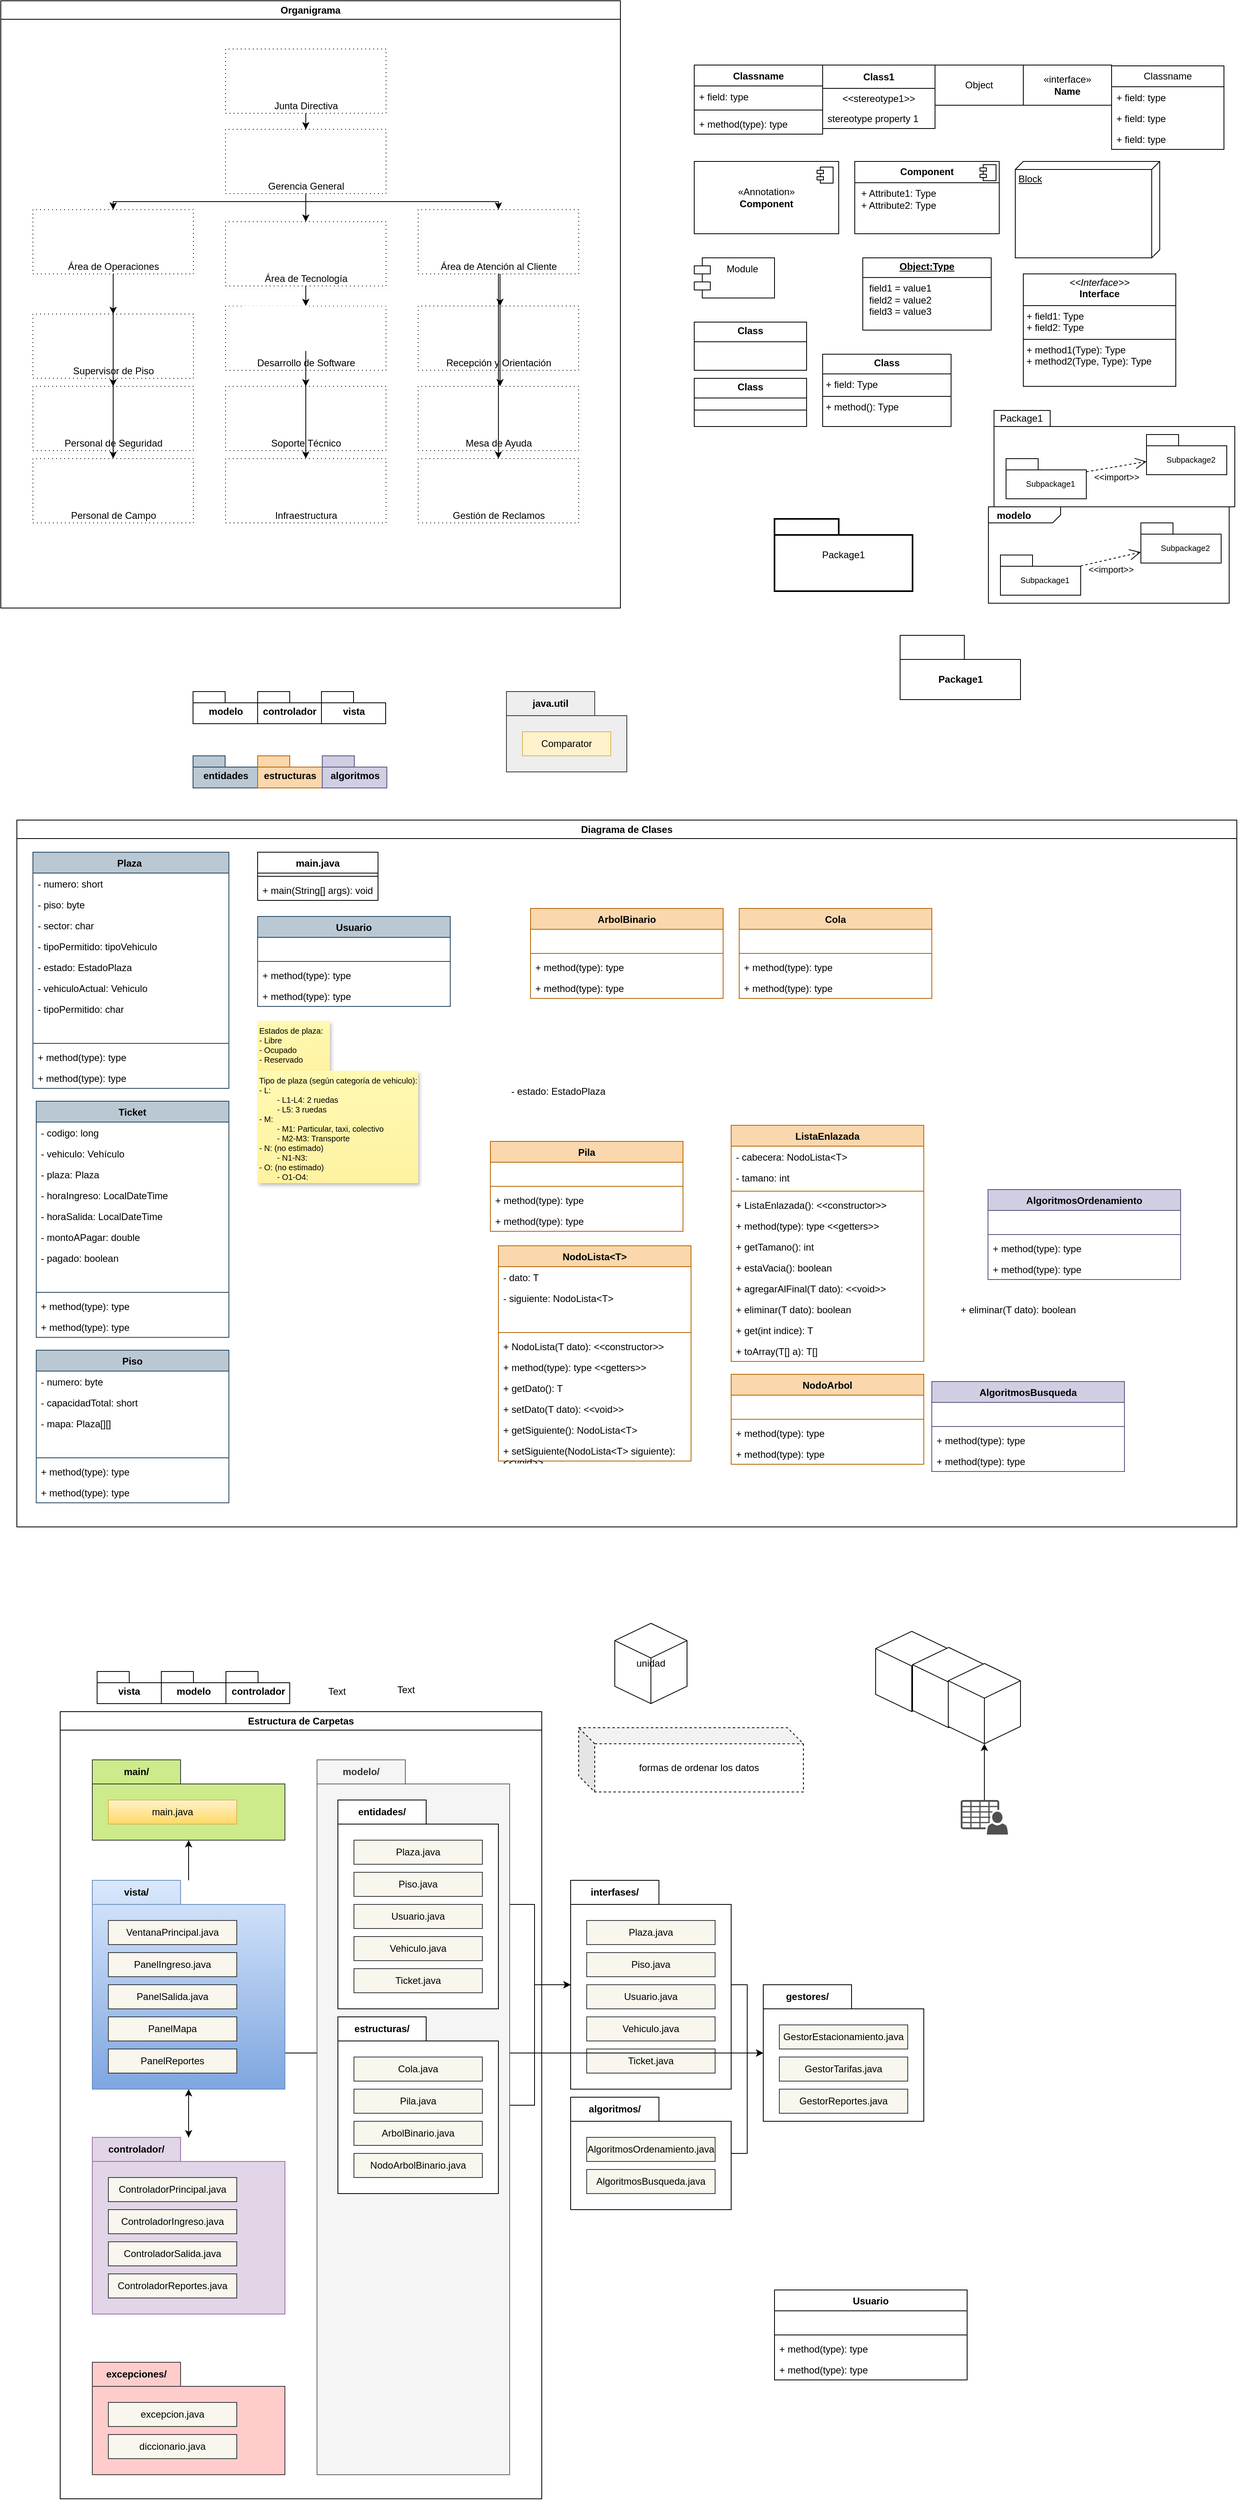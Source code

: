 <mxfile version="28.2.5">
  <diagram name="Página-1" id="cIHU0dxXWqZWaOvObGlX">
    <mxGraphModel dx="918" dy="1664" grid="1" gridSize="10" guides="1" tooltips="1" connect="1" arrows="1" fold="1" page="1" pageScale="1" pageWidth="827" pageHeight="1169" math="0" shadow="0">
      <root>
        <mxCell id="0" />
        <mxCell id="1" style="" parent="0" />
        <mxCell id="vrDfNK2nrc3gdXkp-nxU-1" value="Classname" style="swimlane;fontStyle=1;align=center;verticalAlign=top;childLayout=stackLayout;horizontal=1;startSize=26;horizontalStack=0;resizeParent=1;resizeParentMax=0;resizeLast=0;collapsible=1;marginBottom=0;whiteSpace=wrap;html=1;" parent="1" vertex="1">
          <mxGeometry x="904" y="-820" width="160" height="86" as="geometry" />
        </mxCell>
        <mxCell id="vrDfNK2nrc3gdXkp-nxU-2" value="+ field: type" style="text;strokeColor=none;fillColor=none;align=left;verticalAlign=top;spacingLeft=4;spacingRight=4;overflow=hidden;rotatable=0;points=[[0,0.5],[1,0.5]];portConstraint=eastwest;whiteSpace=wrap;html=1;" parent="vrDfNK2nrc3gdXkp-nxU-1" vertex="1">
          <mxGeometry y="26" width="160" height="26" as="geometry" />
        </mxCell>
        <mxCell id="vrDfNK2nrc3gdXkp-nxU-3" value="" style="line;strokeWidth=1;fillColor=none;align=left;verticalAlign=middle;spacingTop=-1;spacingLeft=3;spacingRight=3;rotatable=0;labelPosition=right;points=[];portConstraint=eastwest;strokeColor=inherit;" parent="vrDfNK2nrc3gdXkp-nxU-1" vertex="1">
          <mxGeometry y="52" width="160" height="8" as="geometry" />
        </mxCell>
        <mxCell id="vrDfNK2nrc3gdXkp-nxU-4" value="+ method(type): type" style="text;strokeColor=none;fillColor=none;align=left;verticalAlign=top;spacingLeft=4;spacingRight=4;overflow=hidden;rotatable=0;points=[[0,0.5],[1,0.5]];portConstraint=eastwest;whiteSpace=wrap;html=1;" parent="vrDfNK2nrc3gdXkp-nxU-1" vertex="1">
          <mxGeometry y="60" width="160" height="26" as="geometry" />
        </mxCell>
        <mxCell id="vrDfNK2nrc3gdXkp-nxU-5" value="Class1" style="swimlane;fontStyle=1;align=center;verticalAlign=middle;childLayout=stackLayout;horizontal=1;startSize=29;horizontalStack=0;resizeParent=1;resizeParentMax=0;resizeLast=0;collapsible=0;marginBottom=0;html=1;whiteSpace=wrap;" parent="1" vertex="1">
          <mxGeometry x="1064" y="-820" width="140" height="79" as="geometry" />
        </mxCell>
        <mxCell id="vrDfNK2nrc3gdXkp-nxU-6" value="&amp;lt;&amp;lt;stereotype1&amp;gt;&amp;gt;" style="text;html=1;strokeColor=none;fillColor=none;align=center;verticalAlign=middle;spacingLeft=4;spacingRight=4;overflow=hidden;rotatable=0;points=[[0,0.5],[1,0.5]];portConstraint=eastwest;whiteSpace=wrap;" parent="vrDfNK2nrc3gdXkp-nxU-5" vertex="1">
          <mxGeometry y="29" width="140" height="25" as="geometry" />
        </mxCell>
        <mxCell id="vrDfNK2nrc3gdXkp-nxU-7" value="stereotype property 1" style="text;html=1;strokeColor=none;fillColor=none;align=left;verticalAlign=middle;spacingLeft=4;spacingRight=4;overflow=hidden;rotatable=0;points=[[0,0.5],[1,0.5]];portConstraint=eastwest;whiteSpace=wrap;" parent="vrDfNK2nrc3gdXkp-nxU-5" vertex="1">
          <mxGeometry y="54" width="140" height="25" as="geometry" />
        </mxCell>
        <mxCell id="vrDfNK2nrc3gdXkp-nxU-9" value="Object" style="html=1;whiteSpace=wrap;" parent="1" vertex="1">
          <mxGeometry x="1204" y="-820" width="110" height="50" as="geometry" />
        </mxCell>
        <mxCell id="vrDfNK2nrc3gdXkp-nxU-10" value="&amp;laquo;interface&amp;raquo;&lt;br&gt;&lt;b&gt;Name&lt;/b&gt;" style="html=1;whiteSpace=wrap;" parent="1" vertex="1">
          <mxGeometry x="1314" y="-820" width="110" height="50" as="geometry" />
        </mxCell>
        <mxCell id="vrDfNK2nrc3gdXkp-nxU-11" value="Classname" style="swimlane;fontStyle=0;childLayout=stackLayout;horizontal=1;startSize=26;fillColor=none;horizontalStack=0;resizeParent=1;resizeParentMax=0;resizeLast=0;collapsible=1;marginBottom=0;whiteSpace=wrap;html=1;" parent="1" vertex="1">
          <mxGeometry x="1424" y="-819" width="140" height="104" as="geometry" />
        </mxCell>
        <mxCell id="vrDfNK2nrc3gdXkp-nxU-12" value="+ field: type" style="text;strokeColor=none;fillColor=none;align=left;verticalAlign=top;spacingLeft=4;spacingRight=4;overflow=hidden;rotatable=0;points=[[0,0.5],[1,0.5]];portConstraint=eastwest;whiteSpace=wrap;html=1;" parent="vrDfNK2nrc3gdXkp-nxU-11" vertex="1">
          <mxGeometry y="26" width="140" height="26" as="geometry" />
        </mxCell>
        <mxCell id="vrDfNK2nrc3gdXkp-nxU-13" value="+ field: type" style="text;strokeColor=none;fillColor=none;align=left;verticalAlign=top;spacingLeft=4;spacingRight=4;overflow=hidden;rotatable=0;points=[[0,0.5],[1,0.5]];portConstraint=eastwest;whiteSpace=wrap;html=1;" parent="vrDfNK2nrc3gdXkp-nxU-11" vertex="1">
          <mxGeometry y="52" width="140" height="26" as="geometry" />
        </mxCell>
        <mxCell id="vrDfNK2nrc3gdXkp-nxU-14" value="+ field: type" style="text;strokeColor=none;fillColor=none;align=left;verticalAlign=top;spacingLeft=4;spacingRight=4;overflow=hidden;rotatable=0;points=[[0,0.5],[1,0.5]];portConstraint=eastwest;whiteSpace=wrap;html=1;" parent="vrDfNK2nrc3gdXkp-nxU-11" vertex="1">
          <mxGeometry y="78" width="140" height="26" as="geometry" />
        </mxCell>
        <mxCell id="vrDfNK2nrc3gdXkp-nxU-16" value="&amp;laquo;Annotation&amp;raquo;&lt;br/&gt;&lt;b&gt;Component&lt;/b&gt;" style="html=1;dropTarget=0;whiteSpace=wrap;" parent="1" vertex="1">
          <mxGeometry x="904" y="-700" width="180" height="90" as="geometry" />
        </mxCell>
        <mxCell id="vrDfNK2nrc3gdXkp-nxU-17" value="" style="shape=module;jettyWidth=8;jettyHeight=4;" parent="vrDfNK2nrc3gdXkp-nxU-16" vertex="1">
          <mxGeometry x="1" width="20" height="20" relative="1" as="geometry">
            <mxPoint x="-27" y="7" as="offset" />
          </mxGeometry>
        </mxCell>
        <mxCell id="vrDfNK2nrc3gdXkp-nxU-18" value="&lt;p style=&quot;margin:0px;margin-top:6px;text-align:center;&quot;&gt;&lt;b&gt;Component&lt;/b&gt;&lt;/p&gt;&lt;hr size=&quot;1&quot; style=&quot;border-style:solid;&quot;/&gt;&lt;p style=&quot;margin:0px;margin-left:8px;&quot;&gt;+ Attribute1: Type&lt;br/&gt;+ Attribute2: Type&lt;/p&gt;" style="align=left;overflow=fill;html=1;dropTarget=0;whiteSpace=wrap;" parent="1" vertex="1">
          <mxGeometry x="1104" y="-700" width="180" height="90" as="geometry" />
        </mxCell>
        <mxCell id="vrDfNK2nrc3gdXkp-nxU-19" value="" style="shape=component;jettyWidth=8;jettyHeight=4;" parent="vrDfNK2nrc3gdXkp-nxU-18" vertex="1">
          <mxGeometry x="1" width="20" height="20" relative="1" as="geometry">
            <mxPoint x="-24" y="4" as="offset" />
          </mxGeometry>
        </mxCell>
        <mxCell id="vrDfNK2nrc3gdXkp-nxU-20" value="Block" style="verticalAlign=top;align=left;spacingTop=8;spacingLeft=2;spacingRight=12;shape=cube;size=10;direction=south;fontStyle=4;html=1;whiteSpace=wrap;" parent="1" vertex="1">
          <mxGeometry x="1304" y="-700" width="180" height="120" as="geometry" />
        </mxCell>
        <mxCell id="vrDfNK2nrc3gdXkp-nxU-21" value="Module" style="shape=module;align=left;spacingLeft=20;align=center;verticalAlign=top;whiteSpace=wrap;html=1;" parent="1" vertex="1">
          <mxGeometry x="904" y="-580" width="100" height="50" as="geometry" />
        </mxCell>
        <mxCell id="vrDfNK2nrc3gdXkp-nxU-22" value="modelo" style="shape=folder;fontStyle=1;spacingTop=10;tabWidth=40;tabHeight=14;tabPosition=left;html=1;whiteSpace=wrap;" parent="1" vertex="1">
          <mxGeometry x="240" y="1180" width="80.5" height="40" as="geometry" />
        </mxCell>
        <mxCell id="vrDfNK2nrc3gdXkp-nxU-23" value="&lt;p style=&quot;margin:0px;margin-top:4px;text-align:center;text-decoration:underline;&quot;&gt;&lt;b&gt;Object:Type&lt;/b&gt;&lt;/p&gt;&lt;hr size=&quot;1&quot; style=&quot;border-style:solid;&quot;/&gt;&lt;p style=&quot;margin:0px;margin-left:8px;&quot;&gt;field1 = value1&lt;br/&gt;field2 = value2&lt;br&gt;field3 = value3&lt;/p&gt;" style="verticalAlign=top;align=left;overflow=fill;html=1;whiteSpace=wrap;" parent="1" vertex="1">
          <mxGeometry x="1114" y="-580" width="160" height="90" as="geometry" />
        </mxCell>
        <mxCell id="vrDfNK2nrc3gdXkp-nxU-24" value="&lt;p style=&quot;margin:0px;margin-top:4px;text-align:center;&quot;&gt;&lt;b&gt;Class&lt;/b&gt;&lt;/p&gt;&lt;hr size=&quot;1&quot; style=&quot;border-style:solid;&quot;/&gt;&lt;div style=&quot;height:2px;&quot;&gt;&lt;/div&gt;" style="verticalAlign=top;align=left;overflow=fill;html=1;whiteSpace=wrap;" parent="1" vertex="1">
          <mxGeometry x="904" y="-500" width="140" height="60" as="geometry" />
        </mxCell>
        <mxCell id="vrDfNK2nrc3gdXkp-nxU-25" value="&lt;p style=&quot;margin:0px;margin-top:4px;text-align:center;&quot;&gt;&lt;b&gt;Class&lt;/b&gt;&lt;/p&gt;&lt;hr size=&quot;1&quot; style=&quot;border-style:solid;&quot;/&gt;&lt;div style=&quot;height:2px;&quot;&gt;&lt;/div&gt;&lt;hr size=&quot;1&quot; style=&quot;border-style:solid;&quot;/&gt;&lt;div style=&quot;height:2px;&quot;&gt;&lt;/div&gt;" style="verticalAlign=top;align=left;overflow=fill;html=1;whiteSpace=wrap;" parent="1" vertex="1">
          <mxGeometry x="904" y="-430" width="140" height="60" as="geometry" />
        </mxCell>
        <mxCell id="vrDfNK2nrc3gdXkp-nxU-26" value="&lt;p style=&quot;margin:0px;margin-top:4px;text-align:center;&quot;&gt;&lt;b&gt;Class&lt;/b&gt;&lt;/p&gt;&lt;hr size=&quot;1&quot; style=&quot;border-style:solid;&quot;/&gt;&lt;p style=&quot;margin:0px;margin-left:4px;&quot;&gt;+ field: Type&lt;/p&gt;&lt;hr size=&quot;1&quot; style=&quot;border-style:solid;&quot;/&gt;&lt;p style=&quot;margin:0px;margin-left:4px;&quot;&gt;+ method(): Type&lt;/p&gt;" style="verticalAlign=top;align=left;overflow=fill;html=1;whiteSpace=wrap;" parent="1" vertex="1">
          <mxGeometry x="1064" y="-460" width="160" height="90" as="geometry" />
        </mxCell>
        <mxCell id="vrDfNK2nrc3gdXkp-nxU-28" value="&lt;p style=&quot;margin:0px;margin-top:4px;text-align:center;&quot;&gt;&lt;i&gt;&amp;lt;&amp;lt;Interface&amp;gt;&amp;gt;&lt;/i&gt;&lt;br/&gt;&lt;b&gt;Interface&lt;/b&gt;&lt;/p&gt;&lt;hr size=&quot;1&quot; style=&quot;border-style:solid;&quot;/&gt;&lt;p style=&quot;margin:0px;margin-left:4px;&quot;&gt;+ field1: Type&lt;br/&gt;+ field2: Type&lt;/p&gt;&lt;hr size=&quot;1&quot; style=&quot;border-style:solid;&quot;/&gt;&lt;p style=&quot;margin:0px;margin-left:4px;&quot;&gt;+ method1(Type): Type&lt;br/&gt;+ method2(Type, Type): Type&lt;/p&gt;" style="verticalAlign=top;align=left;overflow=fill;html=1;whiteSpace=wrap;" parent="1" vertex="1">
          <mxGeometry x="1314" y="-560" width="190" height="140" as="geometry" />
        </mxCell>
        <mxCell id="vrDfNK2nrc3gdXkp-nxU-62" value="Package1" style="shape=folder;xSize=90;align=left;spacingLeft=10;align=left;verticalAlign=top;spacingLeft=5;spacingTop=-4;tabWidth=70;tabHeight=20;tabPosition=left;html=1;recursiveResize=0;" parent="1" vertex="1">
          <mxGeometry x="1277.5" y="-390" width="300" height="120" as="geometry" />
        </mxCell>
        <mxCell id="vrDfNK2nrc3gdXkp-nxU-63" value="&#xa;Subpackage1" style="strokeColor=inherit;fillColor=inherit;gradientColor=inherit;shape=folder;spacingLeft=10;tabWidth=40;tabHeight=14;tabPosition=left;fontSize=10;html=1;whiteSpace=wrap;" parent="vrDfNK2nrc3gdXkp-nxU-62" vertex="1">
          <mxGeometry x="15" y="60" width="100" height="50" as="geometry" />
        </mxCell>
        <mxCell id="vrDfNK2nrc3gdXkp-nxU-64" value="&#xa;Subpackage2" style="strokeColor=inherit;fillColor=inherit;gradientColor=inherit;shape=folder;spacingLeft=10;tabWidth=40;tabHeight=14;tabPosition=left;fontSize=10;html=1;whiteSpace=wrap;" parent="vrDfNK2nrc3gdXkp-nxU-62" vertex="1">
          <mxGeometry x="190" y="30" width="100" height="50" as="geometry" />
        </mxCell>
        <mxCell id="vrDfNK2nrc3gdXkp-nxU-65" value="&amp;lt;&amp;lt;import&amp;gt;&amp;gt;" style="strokeColor=inherit;fillColor=inherit;gradientColor=inherit;edgeStyle=none;endArrow=open;dashed=1;verticalAlign=top;labelBackgroundColor=none;endSize=12;html=1;rounded=0;" parent="vrDfNK2nrc3gdXkp-nxU-62" source="vrDfNK2nrc3gdXkp-nxU-63" target="vrDfNK2nrc3gdXkp-nxU-64" edge="1">
          <mxGeometry relative="1" as="geometry" />
        </mxCell>
        <mxCell id="vrDfNK2nrc3gdXkp-nxU-70" value="Package1" style="shape=folder;tabWidth=80;tabHeight=20;tabPosition=left;strokeWidth=2;html=1;whiteSpace=wrap;align=center;" parent="1" vertex="1">
          <mxGeometry x="1004" y="-255" width="172" height="90" as="geometry" />
        </mxCell>
        <mxCell id="vrDfNK2nrc3gdXkp-nxU-61" value="Package1" style="shape=folder;fontStyle=1;tabWidth=80;tabHeight=30;tabPosition=left;html=1;boundedLbl=1;whiteSpace=wrap;" parent="1" vertex="1">
          <mxGeometry x="1160.5" y="-110" width="150" height="80" as="geometry" />
        </mxCell>
        <mxCell id="vrDfNK2nrc3gdXkp-nxU-75" value="vista" style="shape=folder;fontStyle=1;spacingTop=10;tabWidth=40;tabHeight=14;tabPosition=left;html=1;whiteSpace=wrap;" parent="1" vertex="1">
          <mxGeometry x="160" y="1180" width="80" height="40" as="geometry" />
        </mxCell>
        <mxCell id="vrDfNK2nrc3gdXkp-nxU-76" value="controlador" style="shape=folder;fontStyle=1;spacingTop=10;tabWidth=40;tabHeight=14;tabPosition=left;html=1;whiteSpace=wrap;" parent="1" vertex="1">
          <mxGeometry x="320.5" y="1180" width="79.5" height="40" as="geometry" />
        </mxCell>
        <mxCell id="vrDfNK2nrc3gdXkp-nxU-77" value="&lt;p style=&quot;margin:0px;margin-top:4px;margin-left:10px;text-align:left;&quot;&gt;&lt;b&gt;modelo&lt;/b&gt;&lt;/p&gt;" style="html=1;shape=mxgraph.sysml.package;xSize=90;align=left;spacingLeft=10;overflow=fill;recursiveResize=0;" parent="1" vertex="1">
          <mxGeometry x="1270.5" y="-270" width="300" height="120" as="geometry" />
        </mxCell>
        <mxCell id="vrDfNK2nrc3gdXkp-nxU-78" value="&#xa;Subpackage1" style="strokeColor=inherit;fillColor=inherit;gradientColor=inherit;shape=folder;spacingLeft=10;tabWidth=40;tabHeight=14;tabPosition=left;fontSize=10;html=1;whiteSpace=wrap;" parent="vrDfNK2nrc3gdXkp-nxU-77" vertex="1">
          <mxGeometry x="15" y="60" width="100" height="50" as="geometry" />
        </mxCell>
        <mxCell id="vrDfNK2nrc3gdXkp-nxU-79" value="&#xa;Subpackage2" style="strokeColor=inherit;fillColor=inherit;gradientColor=inherit;shape=folder;spacingLeft=10;tabWidth=40;tabHeight=14;tabPosition=left;fontSize=10;html=1;whiteSpace=wrap;" parent="vrDfNK2nrc3gdXkp-nxU-77" vertex="1">
          <mxGeometry x="190" y="20" width="100" height="50" as="geometry" />
        </mxCell>
        <mxCell id="vrDfNK2nrc3gdXkp-nxU-80" value="&amp;lt;&amp;lt;import&amp;gt;&amp;gt;" style="strokeColor=inherit;fillColor=inherit;gradientColor=inherit;edgeStyle=none;endArrow=open;dashed=1;verticalAlign=top;labelBackgroundColor=none;endSize=12;html=1;rounded=0;" parent="vrDfNK2nrc3gdXkp-nxU-77" source="vrDfNK2nrc3gdXkp-nxU-78" target="vrDfNK2nrc3gdXkp-nxU-79" edge="1">
          <mxGeometry relative="1" as="geometry" />
        </mxCell>
        <mxCell id="wcQ3GJ2d_ISAX4huMk6m-1" value="Organigrama" style="swimlane;whiteSpace=wrap;html=1;" parent="1" vertex="1">
          <mxGeometry x="40" y="-900" width="772" height="756" as="geometry" />
        </mxCell>
        <mxCell id="wcQ3GJ2d_ISAX4huMk6m-113" style="edgeStyle=elbowEdgeStyle;rounded=0;orthogonalLoop=1;jettySize=auto;html=1;entryX=0.5;entryY=0;entryDx=0;entryDy=0;elbow=vertical;" parent="wcQ3GJ2d_ISAX4huMk6m-1" source="wcQ3GJ2d_ISAX4huMk6m-12" target="wcQ3GJ2d_ISAX4huMk6m-31" edge="1">
          <mxGeometry relative="1" as="geometry" />
        </mxCell>
        <mxCell id="wcQ3GJ2d_ISAX4huMk6m-115" style="edgeStyle=elbowEdgeStyle;rounded=0;orthogonalLoop=1;jettySize=auto;html=1;elbow=vertical;entryX=0.5;entryY=0;entryDx=0;entryDy=0;" parent="wcQ3GJ2d_ISAX4huMk6m-1" source="wcQ3GJ2d_ISAX4huMk6m-12" target="wcQ3GJ2d_ISAX4huMk6m-37" edge="1">
          <mxGeometry relative="1" as="geometry">
            <mxPoint x="650" y="240" as="targetPoint" />
          </mxGeometry>
        </mxCell>
        <mxCell id="wcQ3GJ2d_ISAX4huMk6m-12" value="" style="swimlane;startSize=0;rounded=1;arcSize=50;glass=0;strokeColor=default;shadow=1;swimlaneLine=0;dashed=1;dashPattern=1 4;" parent="wcQ3GJ2d_ISAX4huMk6m-1" vertex="1">
          <mxGeometry x="280" y="160" width="200" height="80" as="geometry">
            <mxRectangle x="280" y="180" width="50" height="40" as="alternateBounds" />
          </mxGeometry>
        </mxCell>
        <mxCell id="wcQ3GJ2d_ISAX4huMk6m-13" value="Gerencia General" style="text;html=1;align=center;verticalAlign=bottom;resizable=0;points=[];autosize=1;strokeColor=none;fillColor=none;" parent="wcQ3GJ2d_ISAX4huMk6m-12" vertex="1">
          <mxGeometry x="40" y="50" width="120" height="30" as="geometry" />
        </mxCell>
        <mxCell id="wcQ3GJ2d_ISAX4huMk6m-7" value="" style="shape=image;html=1;verticalAlign=top;verticalLabelPosition=bottom;labelBackgroundColor=#ffffff;imageAspect=0;aspect=fixed;image=https://icons.diagrams.net/icon-cache1/Ionicons-2627/icon-person-stalker-1371.svg;clipPath=inset(12% 6.33% 28.33% 6%);" parent="wcQ3GJ2d_ISAX4huMk6m-12" vertex="1">
          <mxGeometry x="20" width="82" height="55.808" as="geometry" />
        </mxCell>
        <mxCell id="wcQ3GJ2d_ISAX4huMk6m-6" value="" style="shape=image;html=1;verticalAlign=top;verticalLabelPosition=bottom;labelBackgroundColor=#ffffff;imageAspect=0;aspect=fixed;image=https://icons.diagrams.net/icon-cache1/Ionicons-2627/icon-ios7-person-1293.svg;clipPath=inset(18.33% 18.67% 18.67% 18.33%);" parent="wcQ3GJ2d_ISAX4huMk6m-12" vertex="1">
          <mxGeometry x="120" y="10" width="45.81" height="45.81" as="geometry" />
        </mxCell>
        <mxCell id="wcQ3GJ2d_ISAX4huMk6m-5" value=" " style="shape=image;html=1;verticalAlign=top;verticalLabelPosition=bottom;labelBackgroundColor=#ffffff;imageAspect=0;aspect=fixed;image=https://icons.diagrams.net/icon-cache1/Ionicons-2627/icon-person-1372.svg;clipPath=inset(12% 12.33% 12.33% 12%);" parent="wcQ3GJ2d_ISAX4huMk6m-12" vertex="1">
          <mxGeometry x="89.5" y="10" width="45.81" height="45.81" as="geometry" />
        </mxCell>
        <mxCell id="wcQ3GJ2d_ISAX4huMk6m-14" value=" " style="shape=image;html=1;verticalAlign=top;verticalLabelPosition=bottom;labelBackgroundColor=#ffffff;imageAspect=0;aspect=fixed;image=https://icons.diagrams.net/icon-cache1/Ionicons-2627/icon-person-1372.svg;clipPath=inset(12% 12.33% 12.33% 12%);" parent="wcQ3GJ2d_ISAX4huMk6m-12" vertex="1">
          <mxGeometry x="150" y="10" width="45.81" height="45.81" as="geometry" />
        </mxCell>
        <mxCell id="wcQ3GJ2d_ISAX4huMk6m-15" value="" style="swimlane;startSize=0;rounded=1;arcSize=50;glass=0;strokeColor=default;shadow=1;swimlaneLine=0;dashed=1;dashPattern=1 4;" parent="wcQ3GJ2d_ISAX4huMk6m-1" vertex="1">
          <mxGeometry x="280" y="60" width="200" height="80" as="geometry">
            <mxRectangle x="280" y="180" width="50" height="40" as="alternateBounds" />
          </mxGeometry>
        </mxCell>
        <mxCell id="wcQ3GJ2d_ISAX4huMk6m-16" value="Junta Directiva" style="text;html=1;align=center;verticalAlign=bottom;resizable=0;points=[];autosize=1;strokeColor=none;fillColor=none;" parent="wcQ3GJ2d_ISAX4huMk6m-15" vertex="1">
          <mxGeometry x="49.99" y="50" width="100" height="30" as="geometry" />
        </mxCell>
        <mxCell id="wcQ3GJ2d_ISAX4huMk6m-21" value="" style="shape=image;html=1;verticalAlign=top;verticalLabelPosition=bottom;labelBackgroundColor=#ffffff;imageAspect=0;aspect=fixed;image=https://icons.diagrams.net/icon-cache1/Ionicons-2627/icon-ios7-person-1293.svg;clipPath=inset(18.33% 18.67% 18.67% 18.33%);" parent="wcQ3GJ2d_ISAX4huMk6m-15" vertex="1">
          <mxGeometry x="72.09" width="55.81" height="55.81" as="geometry" />
        </mxCell>
        <mxCell id="wcQ3GJ2d_ISAX4huMk6m-22" value=" " style="shape=image;html=1;verticalAlign=top;verticalLabelPosition=bottom;labelBackgroundColor=#ffffff;imageAspect=0;aspect=fixed;image=https://icons.diagrams.net/icon-cache1/Ionicons-2627/icon-person-1372.svg;clipPath=inset(12% 12.33% 12.33% 12%);" parent="wcQ3GJ2d_ISAX4huMk6m-15" vertex="1">
          <mxGeometry x="30" width="55.81" height="55.81" as="geometry" />
        </mxCell>
        <mxCell id="wcQ3GJ2d_ISAX4huMk6m-23" value=" " style="shape=image;html=1;verticalAlign=top;verticalLabelPosition=bottom;labelBackgroundColor=#ffffff;imageAspect=0;aspect=fixed;image=https://icons.diagrams.net/icon-cache1/Ionicons-2627/icon-person-1372.svg;clipPath=inset(12% 12.33% 12.33% 12%);" parent="wcQ3GJ2d_ISAX4huMk6m-15" vertex="1">
          <mxGeometry x="120" width="55.81" height="55.81" as="geometry" />
        </mxCell>
        <mxCell id="wcQ3GJ2d_ISAX4huMk6m-110" style="edgeStyle=elbowEdgeStyle;rounded=0;orthogonalLoop=1;jettySize=auto;html=1;entryX=0.5;entryY=0;entryDx=0;entryDy=0;" parent="wcQ3GJ2d_ISAX4huMk6m-1" source="wcQ3GJ2d_ISAX4huMk6m-24" target="wcQ3GJ2d_ISAX4huMk6m-62" edge="1">
          <mxGeometry relative="1" as="geometry" />
        </mxCell>
        <mxCell id="wcQ3GJ2d_ISAX4huMk6m-111" style="edgeStyle=elbowEdgeStyle;rounded=0;orthogonalLoop=1;jettySize=auto;html=1;entryX=0.5;entryY=0;entryDx=0;entryDy=0;" parent="wcQ3GJ2d_ISAX4huMk6m-1" source="wcQ3GJ2d_ISAX4huMk6m-24" target="wcQ3GJ2d_ISAX4huMk6m-68" edge="1">
          <mxGeometry relative="1" as="geometry" />
        </mxCell>
        <mxCell id="wcQ3GJ2d_ISAX4huMk6m-112" style="edgeStyle=elbowEdgeStyle;rounded=0;orthogonalLoop=1;jettySize=auto;html=1;entryX=0.5;entryY=0;entryDx=0;entryDy=0;" parent="wcQ3GJ2d_ISAX4huMk6m-1" source="wcQ3GJ2d_ISAX4huMk6m-24" target="wcQ3GJ2d_ISAX4huMk6m-74" edge="1">
          <mxGeometry relative="1" as="geometry" />
        </mxCell>
        <mxCell id="wcQ3GJ2d_ISAX4huMk6m-24" value="" style="swimlane;startSize=0;rounded=1;arcSize=50;glass=0;strokeColor=default;shadow=1;swimlaneLine=0;dashed=1;dashPattern=1 4;" parent="wcQ3GJ2d_ISAX4huMk6m-1" vertex="1">
          <mxGeometry x="280" y="275" width="200" height="80" as="geometry">
            <mxRectangle x="280" y="180" width="50" height="40" as="alternateBounds" />
          </mxGeometry>
        </mxCell>
        <mxCell id="wcQ3GJ2d_ISAX4huMk6m-25" value="Área de Tecnología" style="text;html=1;align=center;verticalAlign=bottom;resizable=0;points=[];autosize=1;strokeColor=none;fillColor=none;" parent="wcQ3GJ2d_ISAX4huMk6m-24" vertex="1">
          <mxGeometry x="35" y="50" width="130" height="30" as="geometry" />
        </mxCell>
        <mxCell id="wcQ3GJ2d_ISAX4huMk6m-26" value="" style="shape=image;html=1;verticalAlign=top;verticalLabelPosition=bottom;labelBackgroundColor=#ffffff;imageAspect=0;aspect=fixed;image=https://icons.diagrams.net/icon-cache1/Ionicons-2627/icon-person-stalker-1371.svg;clipPath=inset(12% 6.33% 28.33% 6%);" parent="wcQ3GJ2d_ISAX4huMk6m-24" vertex="1">
          <mxGeometry x="20" width="82" height="55.808" as="geometry" />
        </mxCell>
        <mxCell id="wcQ3GJ2d_ISAX4huMk6m-27" value="" style="shape=image;html=1;verticalAlign=top;verticalLabelPosition=bottom;labelBackgroundColor=#ffffff;imageAspect=0;aspect=fixed;image=https://icons.diagrams.net/icon-cache1/Ionicons-2627/icon-ios7-person-1293.svg;clipPath=inset(18.33% 18.67% 18.67% 18.33%);" parent="wcQ3GJ2d_ISAX4huMk6m-24" vertex="1">
          <mxGeometry x="120" y="10" width="45.81" height="45.81" as="geometry" />
        </mxCell>
        <mxCell id="wcQ3GJ2d_ISAX4huMk6m-28" value=" " style="shape=image;html=1;verticalAlign=top;verticalLabelPosition=bottom;labelBackgroundColor=#ffffff;imageAspect=0;aspect=fixed;image=https://icons.diagrams.net/icon-cache1/Ionicons-2627/icon-person-1372.svg;clipPath=inset(12% 12.33% 12.33% 12%);" parent="wcQ3GJ2d_ISAX4huMk6m-24" vertex="1">
          <mxGeometry x="89.5" y="10" width="45.81" height="45.81" as="geometry" />
        </mxCell>
        <mxCell id="wcQ3GJ2d_ISAX4huMk6m-29" value=" " style="shape=image;html=1;verticalAlign=top;verticalLabelPosition=bottom;labelBackgroundColor=#ffffff;imageAspect=0;aspect=fixed;image=https://icons.diagrams.net/icon-cache1/Ionicons-2627/icon-person-1372.svg;clipPath=inset(12% 12.33% 12.33% 12%);" parent="wcQ3GJ2d_ISAX4huMk6m-24" vertex="1">
          <mxGeometry x="150" y="10" width="45.81" height="45.81" as="geometry" />
        </mxCell>
        <mxCell id="wcQ3GJ2d_ISAX4huMk6m-116" style="edgeStyle=elbowEdgeStyle;rounded=0;orthogonalLoop=1;jettySize=auto;html=1;entryX=0.5;entryY=0;entryDx=0;entryDy=0;" parent="wcQ3GJ2d_ISAX4huMk6m-1" source="wcQ3GJ2d_ISAX4huMk6m-31" target="wcQ3GJ2d_ISAX4huMk6m-44" edge="1">
          <mxGeometry relative="1" as="geometry" />
        </mxCell>
        <mxCell id="wcQ3GJ2d_ISAX4huMk6m-118" style="edgeStyle=elbowEdgeStyle;rounded=0;orthogonalLoop=1;jettySize=auto;html=1;entryX=0.5;entryY=0;entryDx=0;entryDy=0;" parent="wcQ3GJ2d_ISAX4huMk6m-1" source="wcQ3GJ2d_ISAX4huMk6m-31" target="wcQ3GJ2d_ISAX4huMk6m-50" edge="1">
          <mxGeometry relative="1" as="geometry" />
        </mxCell>
        <mxCell id="wcQ3GJ2d_ISAX4huMk6m-121" style="edgeStyle=elbowEdgeStyle;rounded=0;orthogonalLoop=1;jettySize=auto;html=1;entryX=0.5;entryY=0;entryDx=0;entryDy=0;" parent="wcQ3GJ2d_ISAX4huMk6m-1" source="wcQ3GJ2d_ISAX4huMk6m-31" target="wcQ3GJ2d_ISAX4huMk6m-56" edge="1">
          <mxGeometry relative="1" as="geometry" />
        </mxCell>
        <mxCell id="wcQ3GJ2d_ISAX4huMk6m-31" value="" style="swimlane;startSize=0;rounded=1;arcSize=50;glass=0;strokeColor=default;shadow=1;swimlaneLine=0;dashed=1;dashPattern=1 4;" parent="wcQ3GJ2d_ISAX4huMk6m-1" vertex="1">
          <mxGeometry x="40" y="260" width="200" height="80" as="geometry">
            <mxRectangle x="280" y="180" width="50" height="40" as="alternateBounds" />
          </mxGeometry>
        </mxCell>
        <mxCell id="wcQ3GJ2d_ISAX4huMk6m-32" value="Área de Operaciones" style="text;html=1;align=center;verticalAlign=bottom;resizable=0;points=[];autosize=1;strokeColor=none;fillColor=none;" parent="wcQ3GJ2d_ISAX4huMk6m-31" vertex="1">
          <mxGeometry x="30" y="50" width="140" height="30" as="geometry" />
        </mxCell>
        <mxCell id="wcQ3GJ2d_ISAX4huMk6m-33" value="" style="shape=image;html=1;verticalAlign=top;verticalLabelPosition=bottom;labelBackgroundColor=#ffffff;imageAspect=0;aspect=fixed;image=https://icons.diagrams.net/icon-cache1/Ionicons-2627/icon-person-stalker-1371.svg;clipPath=inset(12% 6.33% 28.33% 6%);" parent="wcQ3GJ2d_ISAX4huMk6m-31" vertex="1">
          <mxGeometry x="20" width="82" height="55.808" as="geometry" />
        </mxCell>
        <mxCell id="wcQ3GJ2d_ISAX4huMk6m-34" value="" style="shape=image;html=1;verticalAlign=top;verticalLabelPosition=bottom;labelBackgroundColor=#ffffff;imageAspect=0;aspect=fixed;image=https://icons.diagrams.net/icon-cache1/Ionicons-2627/icon-ios7-person-1293.svg;clipPath=inset(18.33% 18.67% 18.67% 18.33%);" parent="wcQ3GJ2d_ISAX4huMk6m-31" vertex="1">
          <mxGeometry x="120" y="10" width="45.81" height="45.81" as="geometry" />
        </mxCell>
        <mxCell id="wcQ3GJ2d_ISAX4huMk6m-35" value=" " style="shape=image;html=1;verticalAlign=top;verticalLabelPosition=bottom;labelBackgroundColor=#ffffff;imageAspect=0;aspect=fixed;image=https://icons.diagrams.net/icon-cache1/Ionicons-2627/icon-person-1372.svg;clipPath=inset(12% 12.33% 12.33% 12%);" parent="wcQ3GJ2d_ISAX4huMk6m-31" vertex="1">
          <mxGeometry x="89.5" y="10" width="45.81" height="45.81" as="geometry" />
        </mxCell>
        <mxCell id="wcQ3GJ2d_ISAX4huMk6m-36" value=" " style="shape=image;html=1;verticalAlign=top;verticalLabelPosition=bottom;labelBackgroundColor=#ffffff;imageAspect=0;aspect=fixed;image=https://icons.diagrams.net/icon-cache1/Ionicons-2627/icon-person-1372.svg;clipPath=inset(12% 12.33% 12.33% 12%);" parent="wcQ3GJ2d_ISAX4huMk6m-31" vertex="1">
          <mxGeometry x="150" y="10" width="45.81" height="45.81" as="geometry" />
        </mxCell>
        <mxCell id="wcQ3GJ2d_ISAX4huMk6m-125" style="edgeStyle=elbowEdgeStyle;rounded=0;orthogonalLoop=1;jettySize=auto;html=1;entryX=1;entryY=0;entryDx=0;entryDy=0;" parent="wcQ3GJ2d_ISAX4huMk6m-1" source="wcQ3GJ2d_ISAX4huMk6m-37" target="wcQ3GJ2d_ISAX4huMk6m-88" edge="1">
          <mxGeometry relative="1" as="geometry" />
        </mxCell>
        <mxCell id="wcQ3GJ2d_ISAX4huMk6m-126" style="edgeStyle=elbowEdgeStyle;rounded=0;orthogonalLoop=1;jettySize=auto;html=1;entryX=1;entryY=0;entryDx=0;entryDy=0;" parent="wcQ3GJ2d_ISAX4huMk6m-1" source="wcQ3GJ2d_ISAX4huMk6m-37" target="wcQ3GJ2d_ISAX4huMk6m-82" edge="1">
          <mxGeometry relative="1" as="geometry" />
        </mxCell>
        <mxCell id="wcQ3GJ2d_ISAX4huMk6m-37" value="" style="swimlane;startSize=0;rounded=1;arcSize=50;glass=0;strokeColor=default;shadow=1;swimlaneLine=0;dashed=1;dashPattern=1 4;" parent="wcQ3GJ2d_ISAX4huMk6m-1" vertex="1">
          <mxGeometry x="520" y="260" width="200" height="80" as="geometry">
            <mxRectangle x="280" y="180" width="50" height="40" as="alternateBounds" />
          </mxGeometry>
        </mxCell>
        <mxCell id="wcQ3GJ2d_ISAX4huMk6m-38" value="Área de Atención al Cliente" style="text;html=1;align=center;verticalAlign=bottom;resizable=0;points=[];autosize=1;strokeColor=none;fillColor=none;" parent="wcQ3GJ2d_ISAX4huMk6m-37" vertex="1">
          <mxGeometry x="15" y="50" width="170" height="30" as="geometry" />
        </mxCell>
        <mxCell id="wcQ3GJ2d_ISAX4huMk6m-39" value="" style="shape=image;html=1;verticalAlign=top;verticalLabelPosition=bottom;labelBackgroundColor=#ffffff;imageAspect=0;aspect=fixed;image=https://icons.diagrams.net/icon-cache1/Ionicons-2627/icon-person-stalker-1371.svg;clipPath=inset(12% 6.33% 28.33% 6%);" parent="wcQ3GJ2d_ISAX4huMk6m-37" vertex="1">
          <mxGeometry x="20" width="82" height="55.808" as="geometry" />
        </mxCell>
        <mxCell id="wcQ3GJ2d_ISAX4huMk6m-40" value="" style="shape=image;html=1;verticalAlign=top;verticalLabelPosition=bottom;labelBackgroundColor=#ffffff;imageAspect=0;aspect=fixed;image=https://icons.diagrams.net/icon-cache1/Ionicons-2627/icon-ios7-person-1293.svg;clipPath=inset(18.33% 18.67% 18.67% 18.33%);" parent="wcQ3GJ2d_ISAX4huMk6m-37" vertex="1">
          <mxGeometry x="120" y="10" width="45.81" height="45.81" as="geometry" />
        </mxCell>
        <mxCell id="wcQ3GJ2d_ISAX4huMk6m-41" value=" " style="shape=image;html=1;verticalAlign=top;verticalLabelPosition=bottom;labelBackgroundColor=#ffffff;imageAspect=0;aspect=fixed;image=https://icons.diagrams.net/icon-cache1/Ionicons-2627/icon-person-1372.svg;clipPath=inset(12% 12.33% 12.33% 12%);" parent="wcQ3GJ2d_ISAX4huMk6m-37" vertex="1">
          <mxGeometry x="89.5" y="10" width="45.81" height="45.81" as="geometry" />
        </mxCell>
        <mxCell id="wcQ3GJ2d_ISAX4huMk6m-42" value=" " style="shape=image;html=1;verticalAlign=top;verticalLabelPosition=bottom;labelBackgroundColor=#ffffff;imageAspect=0;aspect=fixed;image=https://icons.diagrams.net/icon-cache1/Ionicons-2627/icon-person-1372.svg;clipPath=inset(12% 12.33% 12.33% 12%);" parent="wcQ3GJ2d_ISAX4huMk6m-37" vertex="1">
          <mxGeometry x="150" y="10" width="45.81" height="45.81" as="geometry" />
        </mxCell>
        <mxCell id="wcQ3GJ2d_ISAX4huMk6m-44" value="" style="swimlane;startSize=0;rounded=1;arcSize=50;glass=0;strokeColor=default;shadow=1;swimlaneLine=0;dashed=1;dashPattern=1 4;" parent="wcQ3GJ2d_ISAX4huMk6m-1" vertex="1">
          <mxGeometry x="40" y="390" width="200" height="80" as="geometry">
            <mxRectangle x="280" y="180" width="50" height="40" as="alternateBounds" />
          </mxGeometry>
        </mxCell>
        <mxCell id="wcQ3GJ2d_ISAX4huMk6m-45" value="Supervisor de Piso" style="text;html=1;align=center;verticalAlign=bottom;resizable=0;points=[];autosize=1;strokeColor=none;fillColor=none;" parent="wcQ3GJ2d_ISAX4huMk6m-44" vertex="1">
          <mxGeometry x="40" y="50" width="120" height="30" as="geometry" />
        </mxCell>
        <mxCell id="wcQ3GJ2d_ISAX4huMk6m-46" value="" style="shape=image;html=1;verticalAlign=top;verticalLabelPosition=bottom;labelBackgroundColor=#ffffff;imageAspect=0;aspect=fixed;image=https://icons.diagrams.net/icon-cache1/Ionicons-2627/icon-person-stalker-1371.svg;clipPath=inset(12% 6.33% 28.33% 6%);" parent="wcQ3GJ2d_ISAX4huMk6m-44" vertex="1">
          <mxGeometry x="20" width="82" height="55.808" as="geometry" />
        </mxCell>
        <mxCell id="wcQ3GJ2d_ISAX4huMk6m-47" value="" style="shape=image;html=1;verticalAlign=top;verticalLabelPosition=bottom;labelBackgroundColor=#ffffff;imageAspect=0;aspect=fixed;image=https://icons.diagrams.net/icon-cache1/Ionicons-2627/icon-ios7-person-1293.svg;clipPath=inset(18.33% 18.67% 18.67% 18.33%);" parent="wcQ3GJ2d_ISAX4huMk6m-44" vertex="1">
          <mxGeometry x="120" y="10" width="45.81" height="45.81" as="geometry" />
        </mxCell>
        <mxCell id="wcQ3GJ2d_ISAX4huMk6m-48" value=" " style="shape=image;html=1;verticalAlign=top;verticalLabelPosition=bottom;labelBackgroundColor=#ffffff;imageAspect=0;aspect=fixed;image=https://icons.diagrams.net/icon-cache1/Ionicons-2627/icon-person-1372.svg;clipPath=inset(12% 12.33% 12.33% 12%);" parent="wcQ3GJ2d_ISAX4huMk6m-44" vertex="1">
          <mxGeometry x="89.5" y="10" width="45.81" height="45.81" as="geometry" />
        </mxCell>
        <mxCell id="wcQ3GJ2d_ISAX4huMk6m-49" value=" " style="shape=image;html=1;verticalAlign=top;verticalLabelPosition=bottom;labelBackgroundColor=#ffffff;imageAspect=0;aspect=fixed;image=https://icons.diagrams.net/icon-cache1/Ionicons-2627/icon-person-1372.svg;clipPath=inset(12% 12.33% 12.33% 12%);" parent="wcQ3GJ2d_ISAX4huMk6m-44" vertex="1">
          <mxGeometry x="150" y="10" width="45.81" height="45.81" as="geometry" />
        </mxCell>
        <mxCell id="wcQ3GJ2d_ISAX4huMk6m-50" value="" style="swimlane;startSize=0;rounded=1;arcSize=50;glass=0;strokeColor=default;shadow=1;swimlaneLine=0;dashed=1;dashPattern=1 4;" parent="wcQ3GJ2d_ISAX4huMk6m-1" vertex="1">
          <mxGeometry x="40" y="480" width="200" height="80" as="geometry">
            <mxRectangle x="280" y="180" width="50" height="40" as="alternateBounds" />
          </mxGeometry>
        </mxCell>
        <mxCell id="wcQ3GJ2d_ISAX4huMk6m-51" value="Personal de Seguridad" style="text;html=1;align=center;verticalAlign=bottom;resizable=0;points=[];autosize=1;strokeColor=none;fillColor=none;" parent="wcQ3GJ2d_ISAX4huMk6m-50" vertex="1">
          <mxGeometry x="25" y="50" width="150" height="30" as="geometry" />
        </mxCell>
        <mxCell id="wcQ3GJ2d_ISAX4huMk6m-52" value="" style="shape=image;html=1;verticalAlign=top;verticalLabelPosition=bottom;labelBackgroundColor=#ffffff;imageAspect=0;aspect=fixed;image=https://icons.diagrams.net/icon-cache1/Ionicons-2627/icon-person-stalker-1371.svg;clipPath=inset(12% 6.33% 28.33% 6%);" parent="wcQ3GJ2d_ISAX4huMk6m-50" vertex="1">
          <mxGeometry x="20" width="82" height="55.808" as="geometry" />
        </mxCell>
        <mxCell id="wcQ3GJ2d_ISAX4huMk6m-53" value="" style="shape=image;html=1;verticalAlign=top;verticalLabelPosition=bottom;labelBackgroundColor=#ffffff;imageAspect=0;aspect=fixed;image=https://icons.diagrams.net/icon-cache1/Ionicons-2627/icon-ios7-person-1293.svg;clipPath=inset(18.33% 18.67% 18.67% 18.33%);" parent="wcQ3GJ2d_ISAX4huMk6m-50" vertex="1">
          <mxGeometry x="120" y="10" width="45.81" height="45.81" as="geometry" />
        </mxCell>
        <mxCell id="wcQ3GJ2d_ISAX4huMk6m-54" value=" " style="shape=image;html=1;verticalAlign=top;verticalLabelPosition=bottom;labelBackgroundColor=#ffffff;imageAspect=0;aspect=fixed;image=https://icons.diagrams.net/icon-cache1/Ionicons-2627/icon-person-1372.svg;clipPath=inset(12% 12.33% 12.33% 12%);" parent="wcQ3GJ2d_ISAX4huMk6m-50" vertex="1">
          <mxGeometry x="89.5" y="10" width="45.81" height="45.81" as="geometry" />
        </mxCell>
        <mxCell id="wcQ3GJ2d_ISAX4huMk6m-55" value=" " style="shape=image;html=1;verticalAlign=top;verticalLabelPosition=bottom;labelBackgroundColor=#ffffff;imageAspect=0;aspect=fixed;image=https://icons.diagrams.net/icon-cache1/Ionicons-2627/icon-person-1372.svg;clipPath=inset(12% 12.33% 12.33% 12%);" parent="wcQ3GJ2d_ISAX4huMk6m-50" vertex="1">
          <mxGeometry x="150" y="10" width="45.81" height="45.81" as="geometry" />
        </mxCell>
        <mxCell id="wcQ3GJ2d_ISAX4huMk6m-56" value="" style="swimlane;startSize=0;rounded=1;arcSize=50;glass=0;strokeColor=default;shadow=1;swimlaneLine=0;dashed=1;dashPattern=1 4;" parent="wcQ3GJ2d_ISAX4huMk6m-1" vertex="1">
          <mxGeometry x="40" y="570" width="200" height="80" as="geometry">
            <mxRectangle x="280" y="180" width="50" height="40" as="alternateBounds" />
          </mxGeometry>
        </mxCell>
        <mxCell id="wcQ3GJ2d_ISAX4huMk6m-57" value="Personal de Campo" style="text;html=1;align=center;verticalAlign=bottom;resizable=0;points=[];autosize=1;strokeColor=none;fillColor=none;" parent="wcQ3GJ2d_ISAX4huMk6m-56" vertex="1">
          <mxGeometry x="35" y="50" width="130" height="30" as="geometry" />
        </mxCell>
        <mxCell id="wcQ3GJ2d_ISAX4huMk6m-58" value="" style="shape=image;html=1;verticalAlign=top;verticalLabelPosition=bottom;labelBackgroundColor=#ffffff;imageAspect=0;aspect=fixed;image=https://icons.diagrams.net/icon-cache1/Ionicons-2627/icon-person-stalker-1371.svg;clipPath=inset(12% 6.33% 28.33% 6%);" parent="wcQ3GJ2d_ISAX4huMk6m-56" vertex="1">
          <mxGeometry x="20" width="82" height="55.808" as="geometry" />
        </mxCell>
        <mxCell id="wcQ3GJ2d_ISAX4huMk6m-59" value="" style="shape=image;html=1;verticalAlign=top;verticalLabelPosition=bottom;labelBackgroundColor=#ffffff;imageAspect=0;aspect=fixed;image=https://icons.diagrams.net/icon-cache1/Ionicons-2627/icon-ios7-person-1293.svg;clipPath=inset(18.33% 18.67% 18.67% 18.33%);" parent="wcQ3GJ2d_ISAX4huMk6m-56" vertex="1">
          <mxGeometry x="120" y="10" width="45.81" height="45.81" as="geometry" />
        </mxCell>
        <mxCell id="wcQ3GJ2d_ISAX4huMk6m-60" value=" " style="shape=image;html=1;verticalAlign=top;verticalLabelPosition=bottom;labelBackgroundColor=#ffffff;imageAspect=0;aspect=fixed;image=https://icons.diagrams.net/icon-cache1/Ionicons-2627/icon-person-1372.svg;clipPath=inset(12% 12.33% 12.33% 12%);" parent="wcQ3GJ2d_ISAX4huMk6m-56" vertex="1">
          <mxGeometry x="89.5" y="10" width="45.81" height="45.81" as="geometry" />
        </mxCell>
        <mxCell id="wcQ3GJ2d_ISAX4huMk6m-61" value=" " style="shape=image;html=1;verticalAlign=top;verticalLabelPosition=bottom;labelBackgroundColor=#ffffff;imageAspect=0;aspect=fixed;image=https://icons.diagrams.net/icon-cache1/Ionicons-2627/icon-person-1372.svg;clipPath=inset(12% 12.33% 12.33% 12%);" parent="wcQ3GJ2d_ISAX4huMk6m-56" vertex="1">
          <mxGeometry x="150" y="10" width="45.81" height="45.81" as="geometry" />
        </mxCell>
        <mxCell id="wcQ3GJ2d_ISAX4huMk6m-62" value="" style="swimlane;startSize=0;rounded=1;arcSize=50;glass=1;shadow=0;swimlaneLine=0;dashed=1;dashPattern=1 4;swimlaneFillColor=none;fillColor=none;strokeColor=default;" parent="wcQ3GJ2d_ISAX4huMk6m-1" vertex="1">
          <mxGeometry x="280" y="380" width="200" height="80" as="geometry">
            <mxRectangle x="280" y="180" width="50" height="40" as="alternateBounds" />
          </mxGeometry>
        </mxCell>
        <mxCell id="wcQ3GJ2d_ISAX4huMk6m-63" value="Desarrollo de Software" style="text;html=1;align=center;verticalAlign=bottom;resizable=0;points=[];autosize=1;strokeColor=none;fillColor=none;" parent="wcQ3GJ2d_ISAX4huMk6m-62" vertex="1">
          <mxGeometry x="25" y="50" width="150" height="30" as="geometry" />
        </mxCell>
        <mxCell id="wcQ3GJ2d_ISAX4huMk6m-64" value="" style="shape=image;html=1;verticalAlign=top;verticalLabelPosition=bottom;labelBackgroundColor=#ffffff;imageAspect=0;aspect=fixed;image=https://icons.diagrams.net/icon-cache1/Ionicons-2627/icon-person-stalker-1371.svg;clipPath=inset(12% 6.33% 28.33% 6%);imageBackground=default;" parent="wcQ3GJ2d_ISAX4huMk6m-62" vertex="1">
          <mxGeometry x="20" width="82" height="55.808" as="geometry" />
        </mxCell>
        <mxCell id="wcQ3GJ2d_ISAX4huMk6m-65" value="" style="shape=image;html=1;verticalAlign=top;verticalLabelPosition=bottom;labelBackgroundColor=#ffffff;imageAspect=0;aspect=fixed;image=https://icons.diagrams.net/icon-cache1/Ionicons-2627/icon-ios7-person-1293.svg;clipPath=inset(18.33% 18.67% 18.67% 18.33%);imageBackground=default;" parent="wcQ3GJ2d_ISAX4huMk6m-62" vertex="1">
          <mxGeometry x="120" y="10" width="45.81" height="45.81" as="geometry" />
        </mxCell>
        <mxCell id="wcQ3GJ2d_ISAX4huMk6m-66" value=" " style="shape=image;html=1;verticalAlign=top;verticalLabelPosition=bottom;labelBackgroundColor=#ffffff;imageAspect=0;aspect=fixed;image=https://icons.diagrams.net/icon-cache1/Ionicons-2627/icon-person-1372.svg;clipPath=inset(12% 12.33% 12.33% 12%);imageBackground=default;" parent="wcQ3GJ2d_ISAX4huMk6m-62" vertex="1">
          <mxGeometry x="89.5" y="10" width="45.81" height="45.81" as="geometry" />
        </mxCell>
        <mxCell id="wcQ3GJ2d_ISAX4huMk6m-67" value=" " style="shape=image;html=1;verticalAlign=top;verticalLabelPosition=bottom;labelBackgroundColor=#ffffff;imageAspect=0;aspect=fixed;image=https://icons.diagrams.net/icon-cache1/Ionicons-2627/icon-person-1372.svg;clipPath=inset(12% 12.33% 12.33% 12%);imageBackground=default;" parent="wcQ3GJ2d_ISAX4huMk6m-62" vertex="1">
          <mxGeometry x="150" y="10" width="45.81" height="45.81" as="geometry" />
        </mxCell>
        <mxCell id="wcQ3GJ2d_ISAX4huMk6m-68" value="" style="swimlane;startSize=0;rounded=1;arcSize=50;glass=0;strokeColor=default;shadow=1;swimlaneLine=0;dashed=1;dashPattern=1 4;" parent="wcQ3GJ2d_ISAX4huMk6m-1" vertex="1">
          <mxGeometry x="280" y="480" width="200" height="80" as="geometry">
            <mxRectangle x="280" y="180" width="50" height="40" as="alternateBounds" />
          </mxGeometry>
        </mxCell>
        <mxCell id="wcQ3GJ2d_ISAX4huMk6m-69" value="Soporte Técnico" style="text;html=1;align=center;verticalAlign=bottom;resizable=0;points=[];autosize=1;strokeColor=none;fillColor=none;" parent="wcQ3GJ2d_ISAX4huMk6m-68" vertex="1">
          <mxGeometry x="45" y="50" width="110" height="30" as="geometry" />
        </mxCell>
        <mxCell id="wcQ3GJ2d_ISAX4huMk6m-70" value="" style="shape=image;html=1;verticalAlign=top;verticalLabelPosition=bottom;labelBackgroundColor=#ffffff;imageAspect=0;aspect=fixed;image=https://icons.diagrams.net/icon-cache1/Ionicons-2627/icon-person-stalker-1371.svg;clipPath=inset(12% 6.33% 28.33% 6%);" parent="wcQ3GJ2d_ISAX4huMk6m-68" vertex="1">
          <mxGeometry x="20" width="82" height="55.808" as="geometry" />
        </mxCell>
        <mxCell id="wcQ3GJ2d_ISAX4huMk6m-71" value="" style="shape=image;html=1;verticalAlign=top;verticalLabelPosition=bottom;labelBackgroundColor=#ffffff;imageAspect=0;aspect=fixed;image=https://icons.diagrams.net/icon-cache1/Ionicons-2627/icon-ios7-person-1293.svg;clipPath=inset(18.33% 18.67% 18.67% 18.33%);" parent="wcQ3GJ2d_ISAX4huMk6m-68" vertex="1">
          <mxGeometry x="120" y="10" width="45.81" height="45.81" as="geometry" />
        </mxCell>
        <mxCell id="wcQ3GJ2d_ISAX4huMk6m-72" value=" " style="shape=image;html=1;verticalAlign=top;verticalLabelPosition=bottom;labelBackgroundColor=#ffffff;imageAspect=0;aspect=fixed;image=https://icons.diagrams.net/icon-cache1/Ionicons-2627/icon-person-1372.svg;clipPath=inset(12% 12.33% 12.33% 12%);" parent="wcQ3GJ2d_ISAX4huMk6m-68" vertex="1">
          <mxGeometry x="89.5" y="10" width="45.81" height="45.81" as="geometry" />
        </mxCell>
        <mxCell id="wcQ3GJ2d_ISAX4huMk6m-73" value=" " style="shape=image;html=1;verticalAlign=top;verticalLabelPosition=bottom;labelBackgroundColor=#ffffff;imageAspect=0;aspect=fixed;image=https://icons.diagrams.net/icon-cache1/Ionicons-2627/icon-person-1372.svg;clipPath=inset(12% 12.33% 12.33% 12%);" parent="wcQ3GJ2d_ISAX4huMk6m-68" vertex="1">
          <mxGeometry x="150" y="10" width="45.81" height="45.81" as="geometry" />
        </mxCell>
        <mxCell id="wcQ3GJ2d_ISAX4huMk6m-74" value="" style="swimlane;startSize=0;rounded=1;arcSize=50;glass=0;strokeColor=default;shadow=1;swimlaneLine=0;dashed=1;dashPattern=1 4;" parent="wcQ3GJ2d_ISAX4huMk6m-1" vertex="1">
          <mxGeometry x="280" y="570" width="200" height="80" as="geometry">
            <mxRectangle x="280" y="180" width="50" height="40" as="alternateBounds" />
          </mxGeometry>
        </mxCell>
        <mxCell id="wcQ3GJ2d_ISAX4huMk6m-75" value="Infraestructura" style="text;html=1;align=center;verticalAlign=bottom;resizable=0;points=[];autosize=1;strokeColor=none;fillColor=none;" parent="wcQ3GJ2d_ISAX4huMk6m-74" vertex="1">
          <mxGeometry x="50" y="50" width="100" height="30" as="geometry" />
        </mxCell>
        <mxCell id="wcQ3GJ2d_ISAX4huMk6m-76" value="" style="shape=image;html=1;verticalAlign=top;verticalLabelPosition=bottom;labelBackgroundColor=#ffffff;imageAspect=0;aspect=fixed;image=https://icons.diagrams.net/icon-cache1/Ionicons-2627/icon-person-stalker-1371.svg;clipPath=inset(12% 6.33% 28.33% 6%);" parent="wcQ3GJ2d_ISAX4huMk6m-74" vertex="1">
          <mxGeometry x="20" width="82" height="55.808" as="geometry" />
        </mxCell>
        <mxCell id="wcQ3GJ2d_ISAX4huMk6m-77" value="" style="shape=image;html=1;verticalAlign=top;verticalLabelPosition=bottom;labelBackgroundColor=#ffffff;imageAspect=0;aspect=fixed;image=https://icons.diagrams.net/icon-cache1/Ionicons-2627/icon-ios7-person-1293.svg;clipPath=inset(18.33% 18.67% 18.67% 18.33%);" parent="wcQ3GJ2d_ISAX4huMk6m-74" vertex="1">
          <mxGeometry x="120" y="10" width="45.81" height="45.81" as="geometry" />
        </mxCell>
        <mxCell id="wcQ3GJ2d_ISAX4huMk6m-78" value=" " style="shape=image;html=1;verticalAlign=top;verticalLabelPosition=bottom;labelBackgroundColor=#ffffff;imageAspect=0;aspect=fixed;image=https://icons.diagrams.net/icon-cache1/Ionicons-2627/icon-person-1372.svg;clipPath=inset(12% 12.33% 12.33% 12%);" parent="wcQ3GJ2d_ISAX4huMk6m-74" vertex="1">
          <mxGeometry x="89.5" y="10" width="45.81" height="45.81" as="geometry" />
        </mxCell>
        <mxCell id="wcQ3GJ2d_ISAX4huMk6m-79" value=" " style="shape=image;html=1;verticalAlign=top;verticalLabelPosition=bottom;labelBackgroundColor=#ffffff;imageAspect=0;aspect=fixed;image=https://icons.diagrams.net/icon-cache1/Ionicons-2627/icon-person-1372.svg;clipPath=inset(12% 12.33% 12.33% 12%);" parent="wcQ3GJ2d_ISAX4huMk6m-74" vertex="1">
          <mxGeometry x="150" y="10" width="45.81" height="45.81" as="geometry" />
        </mxCell>
        <mxCell id="wcQ3GJ2d_ISAX4huMk6m-80" value="" style="swimlane;startSize=0;rounded=1;arcSize=50;glass=0;strokeColor=default;shadow=1;swimlaneLine=0;dashed=1;dashPattern=1 4;" parent="wcQ3GJ2d_ISAX4huMk6m-1" vertex="1">
          <mxGeometry x="520" y="380" width="200" height="80" as="geometry">
            <mxRectangle x="280" y="180" width="50" height="40" as="alternateBounds" />
          </mxGeometry>
        </mxCell>
        <mxCell id="wcQ3GJ2d_ISAX4huMk6m-81" value="Recepción y Orientación" style="text;html=1;align=center;verticalAlign=bottom;resizable=0;points=[];autosize=1;strokeColor=none;fillColor=none;" parent="wcQ3GJ2d_ISAX4huMk6m-80" vertex="1">
          <mxGeometry x="25" y="50" width="150" height="30" as="geometry" />
        </mxCell>
        <mxCell id="wcQ3GJ2d_ISAX4huMk6m-82" value="" style="shape=image;html=1;verticalAlign=top;verticalLabelPosition=bottom;labelBackgroundColor=#ffffff;imageAspect=0;aspect=fixed;image=https://icons.diagrams.net/icon-cache1/Ionicons-2627/icon-person-stalker-1371.svg;clipPath=inset(12% 6.33% 28.33% 6%);" parent="wcQ3GJ2d_ISAX4huMk6m-80" vertex="1">
          <mxGeometry x="20" width="82" height="55.808" as="geometry" />
        </mxCell>
        <mxCell id="wcQ3GJ2d_ISAX4huMk6m-83" value="" style="shape=image;html=1;verticalAlign=top;verticalLabelPosition=bottom;labelBackgroundColor=#ffffff;imageAspect=0;aspect=fixed;image=https://icons.diagrams.net/icon-cache1/Ionicons-2627/icon-ios7-person-1293.svg;clipPath=inset(18.33% 18.67% 18.67% 18.33%);" parent="wcQ3GJ2d_ISAX4huMk6m-80" vertex="1">
          <mxGeometry x="120" y="10" width="45.81" height="45.81" as="geometry" />
        </mxCell>
        <mxCell id="wcQ3GJ2d_ISAX4huMk6m-84" value=" " style="shape=image;html=1;verticalAlign=top;verticalLabelPosition=bottom;labelBackgroundColor=#ffffff;imageAspect=0;aspect=fixed;image=https://icons.diagrams.net/icon-cache1/Ionicons-2627/icon-person-1372.svg;clipPath=inset(12% 12.33% 12.33% 12%);" parent="wcQ3GJ2d_ISAX4huMk6m-80" vertex="1">
          <mxGeometry x="89.5" y="10" width="45.81" height="45.81" as="geometry" />
        </mxCell>
        <mxCell id="wcQ3GJ2d_ISAX4huMk6m-85" value=" " style="shape=image;html=1;verticalAlign=top;verticalLabelPosition=bottom;labelBackgroundColor=#ffffff;imageAspect=0;aspect=fixed;image=https://icons.diagrams.net/icon-cache1/Ionicons-2627/icon-person-1372.svg;clipPath=inset(12% 12.33% 12.33% 12%);" parent="wcQ3GJ2d_ISAX4huMk6m-80" vertex="1">
          <mxGeometry x="150" y="10" width="45.81" height="45.81" as="geometry" />
        </mxCell>
        <mxCell id="wcQ3GJ2d_ISAX4huMk6m-86" value="" style="swimlane;startSize=0;rounded=1;arcSize=50;glass=0;strokeColor=default;shadow=1;swimlaneLine=0;dashed=1;dashPattern=1 4;" parent="wcQ3GJ2d_ISAX4huMk6m-1" vertex="1">
          <mxGeometry x="520" y="480" width="200" height="80" as="geometry">
            <mxRectangle x="280" y="180" width="50" height="40" as="alternateBounds" />
          </mxGeometry>
        </mxCell>
        <mxCell id="wcQ3GJ2d_ISAX4huMk6m-87" value="Mesa de Ayuda" style="text;html=1;align=center;verticalAlign=bottom;resizable=0;points=[];autosize=1;strokeColor=none;fillColor=none;" parent="wcQ3GJ2d_ISAX4huMk6m-86" vertex="1">
          <mxGeometry x="45" y="50" width="110" height="30" as="geometry" />
        </mxCell>
        <mxCell id="wcQ3GJ2d_ISAX4huMk6m-88" value="" style="shape=image;html=1;verticalAlign=top;verticalLabelPosition=bottom;labelBackgroundColor=#ffffff;imageAspect=0;aspect=fixed;image=https://icons.diagrams.net/icon-cache1/Ionicons-2627/icon-person-stalker-1371.svg;clipPath=inset(12% 6.33% 28.33% 6%);" parent="wcQ3GJ2d_ISAX4huMk6m-86" vertex="1">
          <mxGeometry x="20" width="82" height="55.808" as="geometry" />
        </mxCell>
        <mxCell id="wcQ3GJ2d_ISAX4huMk6m-89" value="" style="shape=image;html=1;verticalAlign=top;verticalLabelPosition=bottom;labelBackgroundColor=#ffffff;imageAspect=0;aspect=fixed;image=https://icons.diagrams.net/icon-cache1/Ionicons-2627/icon-ios7-person-1293.svg;clipPath=inset(18.33% 18.67% 18.67% 18.33%);" parent="wcQ3GJ2d_ISAX4huMk6m-86" vertex="1">
          <mxGeometry x="120" y="10" width="45.81" height="45.81" as="geometry" />
        </mxCell>
        <mxCell id="wcQ3GJ2d_ISAX4huMk6m-90" value=" " style="shape=image;html=1;verticalAlign=top;verticalLabelPosition=bottom;labelBackgroundColor=#ffffff;imageAspect=0;aspect=fixed;image=https://icons.diagrams.net/icon-cache1/Ionicons-2627/icon-person-1372.svg;clipPath=inset(12% 12.33% 12.33% 12%);" parent="wcQ3GJ2d_ISAX4huMk6m-86" vertex="1">
          <mxGeometry x="89.5" y="10" width="45.81" height="45.81" as="geometry" />
        </mxCell>
        <mxCell id="wcQ3GJ2d_ISAX4huMk6m-91" value=" " style="shape=image;html=1;verticalAlign=top;verticalLabelPosition=bottom;labelBackgroundColor=#ffffff;imageAspect=0;aspect=fixed;image=https://icons.diagrams.net/icon-cache1/Ionicons-2627/icon-person-1372.svg;clipPath=inset(12% 12.33% 12.33% 12%);" parent="wcQ3GJ2d_ISAX4huMk6m-86" vertex="1">
          <mxGeometry x="150" y="10" width="45.81" height="45.81" as="geometry" />
        </mxCell>
        <mxCell id="wcQ3GJ2d_ISAX4huMk6m-98" value="" style="swimlane;startSize=0;rounded=1;arcSize=50;glass=0;strokeColor=default;shadow=1;swimlaneLine=0;dashed=1;dashPattern=1 4;" parent="wcQ3GJ2d_ISAX4huMk6m-1" vertex="1">
          <mxGeometry x="520" y="570" width="200" height="80" as="geometry">
            <mxRectangle x="280" y="180" width="50" height="40" as="alternateBounds" />
          </mxGeometry>
        </mxCell>
        <mxCell id="wcQ3GJ2d_ISAX4huMk6m-99" value="Gestión de Reclamos" style="text;html=1;align=center;verticalAlign=bottom;resizable=0;points=[];autosize=1;strokeColor=none;fillColor=none;" parent="wcQ3GJ2d_ISAX4huMk6m-98" vertex="1">
          <mxGeometry x="30" y="50" width="140" height="30" as="geometry" />
        </mxCell>
        <mxCell id="wcQ3GJ2d_ISAX4huMk6m-100" value="" style="shape=image;html=1;verticalAlign=top;verticalLabelPosition=bottom;labelBackgroundColor=#ffffff;imageAspect=0;aspect=fixed;image=https://icons.diagrams.net/icon-cache1/Ionicons-2627/icon-person-stalker-1371.svg;clipPath=inset(12% 6.33% 28.33% 6%);" parent="wcQ3GJ2d_ISAX4huMk6m-98" vertex="1">
          <mxGeometry x="20" width="82" height="55.808" as="geometry" />
        </mxCell>
        <mxCell id="wcQ3GJ2d_ISAX4huMk6m-101" value="" style="shape=image;html=1;verticalAlign=top;verticalLabelPosition=bottom;labelBackgroundColor=#ffffff;imageAspect=0;aspect=fixed;image=https://icons.diagrams.net/icon-cache1/Ionicons-2627/icon-ios7-person-1293.svg;clipPath=inset(18.33% 18.67% 18.67% 18.33%);" parent="wcQ3GJ2d_ISAX4huMk6m-98" vertex="1">
          <mxGeometry x="120" y="10" width="45.81" height="45.81" as="geometry" />
        </mxCell>
        <mxCell id="wcQ3GJ2d_ISAX4huMk6m-102" value=" " style="shape=image;html=1;verticalAlign=top;verticalLabelPosition=bottom;labelBackgroundColor=#ffffff;imageAspect=0;aspect=fixed;image=https://icons.diagrams.net/icon-cache1/Ionicons-2627/icon-person-1372.svg;clipPath=inset(12% 12.33% 12.33% 12%);" parent="wcQ3GJ2d_ISAX4huMk6m-98" vertex="1">
          <mxGeometry x="89.5" y="10" width="45.81" height="45.81" as="geometry" />
        </mxCell>
        <mxCell id="wcQ3GJ2d_ISAX4huMk6m-103" value=" " style="shape=image;html=1;verticalAlign=top;verticalLabelPosition=bottom;labelBackgroundColor=#ffffff;imageAspect=0;aspect=fixed;image=https://icons.diagrams.net/icon-cache1/Ionicons-2627/icon-person-1372.svg;clipPath=inset(12% 12.33% 12.33% 12%);" parent="wcQ3GJ2d_ISAX4huMk6m-98" vertex="1">
          <mxGeometry x="150" y="10" width="45.81" height="45.81" as="geometry" />
        </mxCell>
        <mxCell id="wcQ3GJ2d_ISAX4huMk6m-104" style="edgeStyle=orthogonalEdgeStyle;rounded=0;orthogonalLoop=1;jettySize=auto;html=1;entryX=0.5;entryY=0;entryDx=0;entryDy=0;" parent="wcQ3GJ2d_ISAX4huMk6m-1" source="wcQ3GJ2d_ISAX4huMk6m-16" target="wcQ3GJ2d_ISAX4huMk6m-12" edge="1">
          <mxGeometry relative="1" as="geometry">
            <mxPoint x="590.0" y="180" as="targetPoint" />
          </mxGeometry>
        </mxCell>
        <mxCell id="wcQ3GJ2d_ISAX4huMk6m-106" style="edgeStyle=orthogonalEdgeStyle;rounded=0;orthogonalLoop=1;jettySize=auto;html=1;entryX=0.5;entryY=0;entryDx=0;entryDy=0;" parent="wcQ3GJ2d_ISAX4huMk6m-1" source="wcQ3GJ2d_ISAX4huMk6m-13" target="wcQ3GJ2d_ISAX4huMk6m-24" edge="1">
          <mxGeometry relative="1" as="geometry" />
        </mxCell>
        <mxCell id="wcQ3GJ2d_ISAX4huMk6m-127" style="edgeStyle=elbowEdgeStyle;rounded=0;orthogonalLoop=1;jettySize=auto;html=1;entryX=0.5;entryY=0;entryDx=0;entryDy=0;" parent="wcQ3GJ2d_ISAX4huMk6m-1" source="wcQ3GJ2d_ISAX4huMk6m-38" target="wcQ3GJ2d_ISAX4huMk6m-98" edge="1">
          <mxGeometry relative="1" as="geometry" />
        </mxCell>
        <mxCell id="wcQ3GJ2d_ISAX4huMk6m-129" value="Diagrama de Clases" style="swimlane;whiteSpace=wrap;html=1;strokeColor=default;startSize=23;" parent="1" vertex="1">
          <mxGeometry x="60" y="120" width="1520" height="880" as="geometry" />
        </mxCell>
        <mxCell id="vrDfNK2nrc3gdXkp-nxU-154" value="main.java" style="swimlane;fontStyle=1;align=center;verticalAlign=top;childLayout=stackLayout;horizontal=1;startSize=26;horizontalStack=0;resizeParent=1;resizeParentMax=0;resizeLast=0;collapsible=1;marginBottom=0;whiteSpace=wrap;html=1;" parent="wcQ3GJ2d_ISAX4huMk6m-129" vertex="1">
          <mxGeometry x="300" y="40" width="150" height="60" as="geometry" />
        </mxCell>
        <mxCell id="vrDfNK2nrc3gdXkp-nxU-156" value="" style="line;strokeWidth=1;fillColor=none;align=left;verticalAlign=middle;spacingTop=-1;spacingLeft=3;spacingRight=3;rotatable=0;labelPosition=right;points=[];portConstraint=eastwest;strokeColor=inherit;" parent="vrDfNK2nrc3gdXkp-nxU-154" vertex="1">
          <mxGeometry y="26" width="150" height="8" as="geometry" />
        </mxCell>
        <mxCell id="vrDfNK2nrc3gdXkp-nxU-157" value="+ main(String[] args): void" style="text;strokeColor=none;fillColor=none;align=left;verticalAlign=top;spacingLeft=4;spacingRight=4;overflow=hidden;rotatable=0;points=[[0,0.5],[1,0.5]];portConstraint=eastwest;whiteSpace=wrap;html=1;" parent="vrDfNK2nrc3gdXkp-nxU-154" vertex="1">
          <mxGeometry y="34" width="150" height="26" as="geometry" />
        </mxCell>
        <mxCell id="vrDfNK2nrc3gdXkp-nxU-158" value="Plaza&amp;nbsp;" style="swimlane;fontStyle=1;align=center;verticalAlign=top;childLayout=stackLayout;horizontal=1;startSize=26;horizontalStack=0;resizeParent=1;resizeParentMax=0;resizeLast=0;collapsible=1;marginBottom=0;whiteSpace=wrap;html=1;swimlaneFillColor=default;fillColor=#bac8d3;strokeColor=#23445d;" parent="wcQ3GJ2d_ISAX4huMk6m-129" vertex="1">
          <mxGeometry x="20" y="40" width="244.19" height="294" as="geometry" />
        </mxCell>
        <mxCell id="vrDfNK2nrc3gdXkp-nxU-159" value="- numero: short" style="text;align=left;verticalAlign=top;spacingLeft=4;spacingRight=4;overflow=hidden;rotatable=0;points=[[0,0.5],[1,0.5]];portConstraint=eastwest;whiteSpace=wrap;html=1;" parent="vrDfNK2nrc3gdXkp-nxU-158" vertex="1">
          <mxGeometry y="26" width="244.19" height="26" as="geometry" />
        </mxCell>
        <mxCell id="vrDfNK2nrc3gdXkp-nxU-165" value="- piso: byte" style="text;align=left;verticalAlign=top;spacingLeft=4;spacingRight=4;overflow=hidden;rotatable=0;points=[[0,0.5],[1,0.5]];portConstraint=eastwest;whiteSpace=wrap;html=1;" parent="vrDfNK2nrc3gdXkp-nxU-158" vertex="1">
          <mxGeometry y="52" width="244.19" height="26" as="geometry" />
        </mxCell>
        <mxCell id="vrDfNK2nrc3gdXkp-nxU-166" value="- sector: char" style="text;align=left;verticalAlign=top;spacingLeft=4;spacingRight=4;overflow=hidden;rotatable=0;points=[[0,0.5],[1,0.5]];portConstraint=eastwest;whiteSpace=wrap;html=1;" parent="vrDfNK2nrc3gdXkp-nxU-158" vertex="1">
          <mxGeometry y="78" width="244.19" height="26" as="geometry" />
        </mxCell>
        <mxCell id="vrDfNK2nrc3gdXkp-nxU-167" value="- tipoPermitido: tipoVehiculo" style="text;align=left;verticalAlign=top;spacingLeft=4;spacingRight=4;overflow=hidden;rotatable=0;points=[[0,0.5],[1,0.5]];portConstraint=eastwest;whiteSpace=wrap;html=1;" parent="vrDfNK2nrc3gdXkp-nxU-158" vertex="1">
          <mxGeometry y="104" width="244.19" height="26" as="geometry" />
        </mxCell>
        <mxCell id="vrDfNK2nrc3gdXkp-nxU-168" value="- estado: EstadoPlaza" style="text;align=left;verticalAlign=top;spacingLeft=4;spacingRight=4;overflow=hidden;rotatable=0;points=[[0,0.5],[1,0.5]];portConstraint=eastwest;whiteSpace=wrap;html=1;" parent="vrDfNK2nrc3gdXkp-nxU-158" vertex="1">
          <mxGeometry y="130" width="244.19" height="26" as="geometry" />
        </mxCell>
        <mxCell id="vrDfNK2nrc3gdXkp-nxU-169" value="- vehiculoActual: Vehiculo" style="text;align=left;verticalAlign=top;spacingLeft=4;spacingRight=4;overflow=hidden;rotatable=0;points=[[0,0.5],[1,0.5]];portConstraint=eastwest;whiteSpace=wrap;html=1;" parent="vrDfNK2nrc3gdXkp-nxU-158" vertex="1">
          <mxGeometry y="156" width="244.19" height="26" as="geometry" />
        </mxCell>
        <mxCell id="vrDfNK2nrc3gdXkp-nxU-170" value="- tipoPermitido: char" style="text;align=left;verticalAlign=top;spacingLeft=4;spacingRight=4;overflow=hidden;rotatable=0;points=[[0,0.5],[1,0.5]];portConstraint=eastwest;whiteSpace=wrap;html=1;" parent="vrDfNK2nrc3gdXkp-nxU-158" vertex="1">
          <mxGeometry y="182" width="244.19" height="26" as="geometry" />
        </mxCell>
        <mxCell id="vrDfNK2nrc3gdXkp-nxU-163" style="text;align=left;verticalAlign=top;spacingLeft=4;spacingRight=4;overflow=hidden;rotatable=0;points=[[0,0.5],[1,0.5]];portConstraint=eastwest;whiteSpace=wrap;html=1;" parent="vrDfNK2nrc3gdXkp-nxU-158" vertex="1">
          <mxGeometry y="208" width="244.19" height="26" as="geometry" />
        </mxCell>
        <mxCell id="vrDfNK2nrc3gdXkp-nxU-160" value="" style="line;strokeWidth=1;fillColor=none;align=left;verticalAlign=middle;spacingTop=-1;spacingLeft=3;spacingRight=3;rotatable=0;labelPosition=right;points=[];portConstraint=eastwest;strokeColor=inherit;" parent="vrDfNK2nrc3gdXkp-nxU-158" vertex="1">
          <mxGeometry y="234" width="244.19" height="8" as="geometry" />
        </mxCell>
        <mxCell id="GR3QFACgrRJP4gwVEiyg-1" value="+ method(type): type" style="text;strokeColor=none;fillColor=none;align=left;verticalAlign=top;spacingLeft=4;spacingRight=4;overflow=hidden;rotatable=0;points=[[0,0.5],[1,0.5]];portConstraint=eastwest;whiteSpace=wrap;html=1;" parent="vrDfNK2nrc3gdXkp-nxU-158" vertex="1">
          <mxGeometry y="242" width="244.19" height="26" as="geometry" />
        </mxCell>
        <mxCell id="vrDfNK2nrc3gdXkp-nxU-161" value="+ method(type): type" style="text;strokeColor=none;fillColor=none;align=left;verticalAlign=top;spacingLeft=4;spacingRight=4;overflow=hidden;rotatable=0;points=[[0,0.5],[1,0.5]];portConstraint=eastwest;whiteSpace=wrap;html=1;" parent="vrDfNK2nrc3gdXkp-nxU-158" vertex="1">
          <mxGeometry y="268" width="244.19" height="26" as="geometry" />
        </mxCell>
        <mxCell id="vrDfNK2nrc3gdXkp-nxU-171" value="&lt;div&gt;&lt;span style=&quot;background-color: transparent; color: light-dark(rgb(0, 0, 0), rgb(237, 237, 237));&quot;&gt;Estados de plaza:&lt;/span&gt;&lt;/div&gt;&lt;div&gt;- Libre&lt;/div&gt;&lt;div&gt;- Ocupado&lt;/div&gt;&lt;div&gt;- Reservado&lt;/div&gt;" style="shape=note;whiteSpace=wrap;html=1;backgroundOutline=1;fontColor=#000000;darkOpacity=0.05;fillColor=#FFF9B2;strokeColor=none;fillStyle=solid;direction=west;gradientDirection=north;gradientColor=#FFF2A1;shadow=1;size=0;pointerEvents=1;align=left;verticalAlign=top;fontSize=10;fontStyle=0" parent="wcQ3GJ2d_ISAX4huMk6m-129" vertex="1">
          <mxGeometry x="300" y="250" width="90" height="62" as="geometry" />
        </mxCell>
        <mxCell id="vrDfNK2nrc3gdXkp-nxU-172" value="&lt;div&gt;&lt;span style=&quot;background-color: transparent; color: light-dark(rgb(0, 0, 0), rgb(237, 237, 237));&quot;&gt;Tipo de plaza (según categoría de vehiculo):&lt;/span&gt;&lt;/div&gt;&lt;div&gt;- L:&amp;nbsp;&lt;/div&gt;&lt;div&gt;&lt;span style=&quot;white-space: pre;&quot;&gt;&#x9;&lt;/span&gt;- L1-L4: 2 ruedas&lt;br&gt;&lt;/div&gt;&lt;div&gt;&lt;span style=&quot;white-space: pre;&quot;&gt;&#x9;&lt;/span&gt;- L5: 3 ruedas&lt;br&gt;&lt;/div&gt;&lt;div&gt;- M:&amp;nbsp;&lt;/div&gt;&lt;div&gt;&lt;span style=&quot;white-space: pre;&quot;&gt;&#x9;&lt;/span&gt;- M1: Particular, taxi, colectivo&lt;br&gt;&lt;/div&gt;&lt;div&gt;&lt;span style=&quot;white-space: pre;&quot;&gt;&#x9;&lt;/span&gt;- M2-M3: Transporte&amp;nbsp;&amp;nbsp;&lt;br&gt;&lt;/div&gt;&lt;div&gt;- N: (no estimado)&lt;/div&gt;&lt;div&gt;&lt;span style=&quot;white-space: pre;&quot;&gt;&#x9;&lt;/span&gt;- N1-N3:&lt;br&gt;&lt;/div&gt;&lt;div&gt;- O: (no estimado)&lt;/div&gt;&lt;div&gt;&lt;span style=&quot;white-space: pre;&quot;&gt;&#x9;&lt;/span&gt;- O1-O4:&lt;br&gt;&lt;/div&gt;" style="shape=note;whiteSpace=wrap;html=1;backgroundOutline=1;fontColor=#000000;darkOpacity=0.05;fillColor=#FFF9B2;strokeColor=none;fillStyle=solid;direction=west;gradientDirection=north;gradientColor=#FFF2A1;shadow=1;size=0;pointerEvents=1;align=left;fontSize=10;verticalAlign=top;spacingTop=0;horizontal=1;" parent="wcQ3GJ2d_ISAX4huMk6m-129" vertex="1">
          <mxGeometry x="300" y="312" width="200" height="140" as="geometry" />
        </mxCell>
        <mxCell id="GR3QFACgrRJP4gwVEiyg-2" value="Piso" style="swimlane;fontStyle=1;align=center;verticalAlign=top;childLayout=stackLayout;horizontal=1;startSize=26;horizontalStack=0;resizeParent=1;resizeParentMax=0;resizeLast=0;collapsible=1;marginBottom=0;whiteSpace=wrap;html=1;fillColor=#bac8d3;strokeColor=#23445d;swimlaneFillColor=default;" parent="wcQ3GJ2d_ISAX4huMk6m-129" vertex="1">
          <mxGeometry x="24.19" y="660" width="240" height="190" as="geometry" />
        </mxCell>
        <mxCell id="GR3QFACgrRJP4gwVEiyg-3" value="- numero: byte" style="text;align=left;verticalAlign=top;spacingLeft=4;spacingRight=4;overflow=hidden;rotatable=0;points=[[0,0.5],[1,0.5]];portConstraint=eastwest;whiteSpace=wrap;html=1;" parent="GR3QFACgrRJP4gwVEiyg-2" vertex="1">
          <mxGeometry y="26" width="240" height="26" as="geometry" />
        </mxCell>
        <mxCell id="GR3QFACgrRJP4gwVEiyg-4" value="- capacidadTotal: short" style="text;align=left;verticalAlign=top;spacingLeft=4;spacingRight=4;overflow=hidden;rotatable=0;points=[[0,0.5],[1,0.5]];portConstraint=eastwest;whiteSpace=wrap;html=1;" parent="GR3QFACgrRJP4gwVEiyg-2" vertex="1">
          <mxGeometry y="52" width="240" height="26" as="geometry" />
        </mxCell>
        <mxCell id="GR3QFACgrRJP4gwVEiyg-5" value="- mapa: Plaza[][]" style="text;align=left;verticalAlign=top;spacingLeft=4;spacingRight=4;overflow=hidden;rotatable=0;points=[[0,0.5],[1,0.5]];portConstraint=eastwest;whiteSpace=wrap;html=1;" parent="GR3QFACgrRJP4gwVEiyg-2" vertex="1">
          <mxGeometry y="78" width="240" height="26" as="geometry" />
        </mxCell>
        <mxCell id="GR3QFACgrRJP4gwVEiyg-10" style="text;align=left;verticalAlign=top;spacingLeft=4;spacingRight=4;overflow=hidden;rotatable=0;points=[[0,0.5],[1,0.5]];portConstraint=eastwest;whiteSpace=wrap;html=1;" parent="GR3QFACgrRJP4gwVEiyg-2" vertex="1">
          <mxGeometry y="104" width="240" height="26" as="geometry" />
        </mxCell>
        <mxCell id="GR3QFACgrRJP4gwVEiyg-11" value="" style="line;strokeWidth=1;fillColor=none;align=left;verticalAlign=middle;spacingTop=-1;spacingLeft=3;spacingRight=3;rotatable=0;labelPosition=right;points=[];portConstraint=eastwest;strokeColor=inherit;" parent="GR3QFACgrRJP4gwVEiyg-2" vertex="1">
          <mxGeometry y="130" width="240" height="8" as="geometry" />
        </mxCell>
        <mxCell id="GR3QFACgrRJP4gwVEiyg-12" value="+ method(type): type" style="text;strokeColor=none;fillColor=none;align=left;verticalAlign=top;spacingLeft=4;spacingRight=4;overflow=hidden;rotatable=0;points=[[0,0.5],[1,0.5]];portConstraint=eastwest;whiteSpace=wrap;html=1;" parent="GR3QFACgrRJP4gwVEiyg-2" vertex="1">
          <mxGeometry y="138" width="240" height="26" as="geometry" />
        </mxCell>
        <mxCell id="GR3QFACgrRJP4gwVEiyg-13" value="+ method(type): type" style="text;strokeColor=none;fillColor=none;align=left;verticalAlign=top;spacingLeft=4;spacingRight=4;overflow=hidden;rotatable=0;points=[[0,0.5],[1,0.5]];portConstraint=eastwest;whiteSpace=wrap;html=1;" parent="GR3QFACgrRJP4gwVEiyg-2" vertex="1">
          <mxGeometry y="164" width="240" height="26" as="geometry" />
        </mxCell>
        <mxCell id="GR3QFACgrRJP4gwVEiyg-16" value="Ticket" style="swimlane;fontStyle=1;align=center;verticalAlign=top;childLayout=stackLayout;horizontal=1;startSize=26;horizontalStack=0;resizeParent=1;resizeParentMax=0;resizeLast=0;collapsible=1;marginBottom=0;whiteSpace=wrap;html=1;fillColor=#bac8d3;strokeColor=#23445d;swimlaneFillColor=default;" parent="wcQ3GJ2d_ISAX4huMk6m-129" vertex="1">
          <mxGeometry x="24.19" y="350" width="240" height="294" as="geometry" />
        </mxCell>
        <mxCell id="GR3QFACgrRJP4gwVEiyg-17" value="- codigo: long" style="text;align=left;verticalAlign=top;spacingLeft=4;spacingRight=4;overflow=hidden;rotatable=0;points=[[0,0.5],[1,0.5]];portConstraint=eastwest;whiteSpace=wrap;html=1;" parent="GR3QFACgrRJP4gwVEiyg-16" vertex="1">
          <mxGeometry y="26" width="240" height="26" as="geometry" />
        </mxCell>
        <mxCell id="GR3QFACgrRJP4gwVEiyg-18" value="- vehiculo: Vehículo" style="text;align=left;verticalAlign=top;spacingLeft=4;spacingRight=4;overflow=hidden;rotatable=0;points=[[0,0.5],[1,0.5]];portConstraint=eastwest;whiteSpace=wrap;html=1;" parent="GR3QFACgrRJP4gwVEiyg-16" vertex="1">
          <mxGeometry y="52" width="240" height="26" as="geometry" />
        </mxCell>
        <mxCell id="GR3QFACgrRJP4gwVEiyg-24" value="- plaza: Plaza" style="text;align=left;verticalAlign=top;spacingLeft=4;spacingRight=4;overflow=hidden;rotatable=0;points=[[0,0.5],[1,0.5]];portConstraint=eastwest;whiteSpace=wrap;html=1;" parent="GR3QFACgrRJP4gwVEiyg-16" vertex="1">
          <mxGeometry y="78" width="240" height="26" as="geometry" />
        </mxCell>
        <mxCell id="GR3QFACgrRJP4gwVEiyg-25" value="- horaIngreso: LocalDateTime" style="text;align=left;verticalAlign=top;spacingLeft=4;spacingRight=4;overflow=hidden;rotatable=0;points=[[0,0.5],[1,0.5]];portConstraint=eastwest;whiteSpace=wrap;html=1;" parent="GR3QFACgrRJP4gwVEiyg-16" vertex="1">
          <mxGeometry y="104" width="240" height="26" as="geometry" />
        </mxCell>
        <mxCell id="GR3QFACgrRJP4gwVEiyg-26" value="- horaSalida: LocalDateTime" style="text;align=left;verticalAlign=top;spacingLeft=4;spacingRight=4;overflow=hidden;rotatable=0;points=[[0,0.5],[1,0.5]];portConstraint=eastwest;whiteSpace=wrap;html=1;" parent="GR3QFACgrRJP4gwVEiyg-16" vertex="1">
          <mxGeometry y="130" width="240" height="26" as="geometry" />
        </mxCell>
        <mxCell id="GR3QFACgrRJP4gwVEiyg-27" value="- montoAPagar: double" style="text;align=left;verticalAlign=top;spacingLeft=4;spacingRight=4;overflow=hidden;rotatable=0;points=[[0,0.5],[1,0.5]];portConstraint=eastwest;whiteSpace=wrap;html=1;" parent="GR3QFACgrRJP4gwVEiyg-16" vertex="1">
          <mxGeometry y="156" width="240" height="26" as="geometry" />
        </mxCell>
        <mxCell id="GR3QFACgrRJP4gwVEiyg-28" value="- pagado: boolean" style="text;align=left;verticalAlign=top;spacingLeft=4;spacingRight=4;overflow=hidden;rotatable=0;points=[[0,0.5],[1,0.5]];portConstraint=eastwest;whiteSpace=wrap;html=1;" parent="GR3QFACgrRJP4gwVEiyg-16" vertex="1">
          <mxGeometry y="182" width="240" height="26" as="geometry" />
        </mxCell>
        <mxCell id="GR3QFACgrRJP4gwVEiyg-20" style="text;align=left;verticalAlign=top;spacingLeft=4;spacingRight=4;overflow=hidden;rotatable=0;points=[[0,0.5],[1,0.5]];portConstraint=eastwest;whiteSpace=wrap;html=1;" parent="GR3QFACgrRJP4gwVEiyg-16" vertex="1">
          <mxGeometry y="208" width="240" height="26" as="geometry" />
        </mxCell>
        <mxCell id="GR3QFACgrRJP4gwVEiyg-21" value="" style="line;strokeWidth=1;fillColor=none;align=left;verticalAlign=middle;spacingTop=-1;spacingLeft=3;spacingRight=3;rotatable=0;labelPosition=right;points=[];portConstraint=eastwest;strokeColor=inherit;" parent="GR3QFACgrRJP4gwVEiyg-16" vertex="1">
          <mxGeometry y="234" width="240" height="8" as="geometry" />
        </mxCell>
        <mxCell id="GR3QFACgrRJP4gwVEiyg-22" value="+ method(type): type" style="text;strokeColor=none;fillColor=none;align=left;verticalAlign=top;spacingLeft=4;spacingRight=4;overflow=hidden;rotatable=0;points=[[0,0.5],[1,0.5]];portConstraint=eastwest;whiteSpace=wrap;html=1;" parent="GR3QFACgrRJP4gwVEiyg-16" vertex="1">
          <mxGeometry y="242" width="240" height="26" as="geometry" />
        </mxCell>
        <mxCell id="GR3QFACgrRJP4gwVEiyg-23" value="+ method(type): type" style="text;strokeColor=none;fillColor=none;align=left;verticalAlign=top;spacingLeft=4;spacingRight=4;overflow=hidden;rotatable=0;points=[[0,0.5],[1,0.5]];portConstraint=eastwest;whiteSpace=wrap;html=1;" parent="GR3QFACgrRJP4gwVEiyg-16" vertex="1">
          <mxGeometry y="268" width="240" height="26" as="geometry" />
        </mxCell>
        <mxCell id="GR3QFACgrRJP4gwVEiyg-29" value="Usuario" style="swimlane;fontStyle=1;align=center;verticalAlign=top;childLayout=stackLayout;horizontal=1;startSize=26;horizontalStack=0;resizeParent=1;resizeParentMax=0;resizeLast=0;collapsible=1;marginBottom=0;whiteSpace=wrap;html=1;fillColor=#bac8d3;strokeColor=#23445d;swimlaneFillColor=default;" parent="wcQ3GJ2d_ISAX4huMk6m-129" vertex="1">
          <mxGeometry x="300" y="120" width="240" height="112" as="geometry" />
        </mxCell>
        <mxCell id="GR3QFACgrRJP4gwVEiyg-33" style="text;align=left;verticalAlign=top;spacingLeft=4;spacingRight=4;overflow=hidden;rotatable=0;points=[[0,0.5],[1,0.5]];portConstraint=eastwest;whiteSpace=wrap;html=1;" parent="GR3QFACgrRJP4gwVEiyg-29" vertex="1">
          <mxGeometry y="26" width="240" height="26" as="geometry" />
        </mxCell>
        <mxCell id="GR3QFACgrRJP4gwVEiyg-34" value="" style="line;strokeWidth=1;fillColor=none;align=left;verticalAlign=middle;spacingTop=-1;spacingLeft=3;spacingRight=3;rotatable=0;labelPosition=right;points=[];portConstraint=eastwest;strokeColor=inherit;" parent="GR3QFACgrRJP4gwVEiyg-29" vertex="1">
          <mxGeometry y="52" width="240" height="8" as="geometry" />
        </mxCell>
        <mxCell id="GR3QFACgrRJP4gwVEiyg-35" value="+ method(type): type" style="text;strokeColor=none;fillColor=none;align=left;verticalAlign=top;spacingLeft=4;spacingRight=4;overflow=hidden;rotatable=0;points=[[0,0.5],[1,0.5]];portConstraint=eastwest;whiteSpace=wrap;html=1;" parent="GR3QFACgrRJP4gwVEiyg-29" vertex="1">
          <mxGeometry y="60" width="240" height="26" as="geometry" />
        </mxCell>
        <mxCell id="GR3QFACgrRJP4gwVEiyg-36" value="+ method(type): type" style="text;strokeColor=none;fillColor=none;align=left;verticalAlign=top;spacingLeft=4;spacingRight=4;overflow=hidden;rotatable=0;points=[[0,0.5],[1,0.5]];portConstraint=eastwest;whiteSpace=wrap;html=1;" parent="GR3QFACgrRJP4gwVEiyg-29" vertex="1">
          <mxGeometry y="86" width="240" height="26" as="geometry" />
        </mxCell>
        <mxCell id="8ny5EwJe3-n7vBKi941V-1" value="ArbolBinario" style="swimlane;fontStyle=1;align=center;verticalAlign=top;childLayout=stackLayout;horizontal=1;startSize=26;horizontalStack=0;resizeParent=1;resizeParentMax=0;resizeLast=0;collapsible=1;marginBottom=0;whiteSpace=wrap;html=1;fillColor=#fad7ac;strokeColor=#b46504;swimlaneFillColor=default;" parent="wcQ3GJ2d_ISAX4huMk6m-129" vertex="1">
          <mxGeometry x="640" y="110" width="240" height="112" as="geometry" />
        </mxCell>
        <mxCell id="8ny5EwJe3-n7vBKi941V-2" style="text;align=left;verticalAlign=top;spacingLeft=4;spacingRight=4;overflow=hidden;rotatable=0;points=[[0,0.5],[1,0.5]];portConstraint=eastwest;whiteSpace=wrap;html=1;" parent="8ny5EwJe3-n7vBKi941V-1" vertex="1">
          <mxGeometry y="26" width="240" height="26" as="geometry" />
        </mxCell>
        <mxCell id="8ny5EwJe3-n7vBKi941V-3" value="" style="line;strokeWidth=1;fillColor=none;align=left;verticalAlign=middle;spacingTop=-1;spacingLeft=3;spacingRight=3;rotatable=0;labelPosition=right;points=[];portConstraint=eastwest;strokeColor=inherit;" parent="8ny5EwJe3-n7vBKi941V-1" vertex="1">
          <mxGeometry y="52" width="240" height="8" as="geometry" />
        </mxCell>
        <mxCell id="8ny5EwJe3-n7vBKi941V-4" value="+ method(type): type" style="text;strokeColor=none;fillColor=none;align=left;verticalAlign=top;spacingLeft=4;spacingRight=4;overflow=hidden;rotatable=0;points=[[0,0.5],[1,0.5]];portConstraint=eastwest;whiteSpace=wrap;html=1;" parent="8ny5EwJe3-n7vBKi941V-1" vertex="1">
          <mxGeometry y="60" width="240" height="26" as="geometry" />
        </mxCell>
        <mxCell id="8ny5EwJe3-n7vBKi941V-5" value="+ method(type): type" style="text;strokeColor=none;fillColor=none;align=left;verticalAlign=top;spacingLeft=4;spacingRight=4;overflow=hidden;rotatable=0;points=[[0,0.5],[1,0.5]];portConstraint=eastwest;whiteSpace=wrap;html=1;" parent="8ny5EwJe3-n7vBKi941V-1" vertex="1">
          <mxGeometry y="86" width="240" height="26" as="geometry" />
        </mxCell>
        <mxCell id="8ny5EwJe3-n7vBKi941V-14" value="ListaEnlazada" style="swimlane;fontStyle=1;align=center;verticalAlign=top;childLayout=stackLayout;horizontal=1;startSize=26;horizontalStack=0;resizeParent=1;resizeParentMax=0;resizeLast=0;collapsible=1;marginBottom=0;whiteSpace=wrap;html=1;fillColor=#fad7ac;strokeColor=#b46504;swimlaneFillColor=default;" parent="wcQ3GJ2d_ISAX4huMk6m-129" vertex="1">
          <mxGeometry x="890" y="380" width="240" height="294" as="geometry" />
        </mxCell>
        <mxCell id="8ny5EwJe3-n7vBKi941V-119" value="- cabecera: NodoLista&amp;lt;T&amp;gt;" style="text;align=left;verticalAlign=top;spacingLeft=4;spacingRight=4;overflow=hidden;rotatable=0;points=[[0,0.5],[1,0.5]];portConstraint=eastwest;whiteSpace=wrap;html=1;" parent="8ny5EwJe3-n7vBKi941V-14" vertex="1">
          <mxGeometry y="26" width="240" height="26" as="geometry" />
        </mxCell>
        <mxCell id="8ny5EwJe3-n7vBKi941V-120" value="- tamano: int" style="text;align=left;verticalAlign=top;spacingLeft=4;spacingRight=4;overflow=hidden;rotatable=0;points=[[0,0.5],[1,0.5]];portConstraint=eastwest;whiteSpace=wrap;html=1;" parent="8ny5EwJe3-n7vBKi941V-14" vertex="1">
          <mxGeometry y="52" width="240" height="26" as="geometry" />
        </mxCell>
        <mxCell id="8ny5EwJe3-n7vBKi941V-16" value="" style="line;strokeWidth=1;fillColor=none;align=left;verticalAlign=middle;spacingTop=-1;spacingLeft=3;spacingRight=3;rotatable=0;labelPosition=right;points=[];portConstraint=eastwest;strokeColor=inherit;" parent="8ny5EwJe3-n7vBKi941V-14" vertex="1">
          <mxGeometry y="78" width="240" height="8" as="geometry" />
        </mxCell>
        <mxCell id="8ny5EwJe3-n7vBKi941V-121" value="+ ListaEnlazada(): &amp;lt;&amp;lt;constructor&amp;gt;&amp;gt;" style="text;strokeColor=none;fillColor=none;align=left;verticalAlign=top;spacingLeft=4;spacingRight=4;overflow=hidden;rotatable=0;points=[[0,0.5],[1,0.5]];portConstraint=eastwest;whiteSpace=wrap;html=1;" parent="8ny5EwJe3-n7vBKi941V-14" vertex="1">
          <mxGeometry y="86" width="240" height="26" as="geometry" />
        </mxCell>
        <mxCell id="8ny5EwJe3-n7vBKi941V-122" value="+ method(type): type &amp;lt;&amp;lt;getters&amp;gt;&amp;gt;" style="text;strokeColor=none;fillColor=none;align=left;verticalAlign=top;spacingLeft=4;spacingRight=4;overflow=hidden;rotatable=0;points=[[0,0.5],[1,0.5]];portConstraint=eastwest;whiteSpace=wrap;html=1;" parent="8ny5EwJe3-n7vBKi941V-14" vertex="1">
          <mxGeometry y="112" width="240" height="26" as="geometry" />
        </mxCell>
        <mxCell id="8ny5EwJe3-n7vBKi941V-17" value="+ getTamano(): int" style="text;strokeColor=none;fillColor=none;align=left;verticalAlign=top;spacingLeft=4;spacingRight=4;overflow=hidden;rotatable=0;points=[[0,0.5],[1,0.5]];portConstraint=eastwest;whiteSpace=wrap;html=1;" parent="8ny5EwJe3-n7vBKi941V-14" vertex="1">
          <mxGeometry y="138" width="240" height="26" as="geometry" />
        </mxCell>
        <mxCell id="8ny5EwJe3-n7vBKi941V-18" value="+ estaVacia(): boolean" style="text;strokeColor=none;fillColor=none;align=left;verticalAlign=top;spacingLeft=4;spacingRight=4;overflow=hidden;rotatable=0;points=[[0,0.5],[1,0.5]];portConstraint=eastwest;whiteSpace=wrap;html=1;" parent="8ny5EwJe3-n7vBKi941V-14" vertex="1">
          <mxGeometry y="164" width="240" height="26" as="geometry" />
        </mxCell>
        <mxCell id="8ny5EwJe3-n7vBKi941V-124" value="+ agregarAlFinal(T dato): &amp;lt;&amp;lt;void&amp;gt;&amp;gt;" style="text;strokeColor=none;fillColor=none;align=left;verticalAlign=top;spacingLeft=4;spacingRight=4;overflow=hidden;rotatable=0;points=[[0,0.5],[1,0.5]];portConstraint=eastwest;whiteSpace=wrap;html=1;" parent="8ny5EwJe3-n7vBKi941V-14" vertex="1">
          <mxGeometry y="190" width="240" height="26" as="geometry" />
        </mxCell>
        <mxCell id="8ny5EwJe3-n7vBKi941V-125" value="+ eliminar(T dato): boolean" style="text;strokeColor=none;fillColor=none;align=left;verticalAlign=top;spacingLeft=4;spacingRight=4;overflow=hidden;rotatable=0;points=[[0,0.5],[1,0.5]];portConstraint=eastwest;whiteSpace=wrap;html=1;" parent="8ny5EwJe3-n7vBKi941V-14" vertex="1">
          <mxGeometry y="216" width="240" height="26" as="geometry" />
        </mxCell>
        <mxCell id="8ny5EwJe3-n7vBKi941V-126" value="+ get(int indice): T" style="text;strokeColor=none;fillColor=none;align=left;verticalAlign=top;spacingLeft=4;spacingRight=4;overflow=hidden;rotatable=0;points=[[0,0.5],[1,0.5]];portConstraint=eastwest;whiteSpace=wrap;html=1;" parent="8ny5EwJe3-n7vBKi941V-14" vertex="1">
          <mxGeometry y="242" width="240" height="26" as="geometry" />
        </mxCell>
        <mxCell id="8ny5EwJe3-n7vBKi941V-127" value="+ toArray(T[] a):&amp;nbsp;T[]" style="text;strokeColor=none;fillColor=none;align=left;verticalAlign=top;spacingLeft=4;spacingRight=4;overflow=hidden;rotatable=0;points=[[0,0.5],[1,0.5]];portConstraint=eastwest;whiteSpace=wrap;html=1;" parent="8ny5EwJe3-n7vBKi941V-14" vertex="1">
          <mxGeometry y="268" width="240" height="26" as="geometry" />
        </mxCell>
        <mxCell id="8ny5EwJe3-n7vBKi941V-83" value="Cola" style="swimlane;fontStyle=1;align=center;verticalAlign=top;childLayout=stackLayout;horizontal=1;startSize=26;horizontalStack=0;resizeParent=1;resizeParentMax=0;resizeLast=0;collapsible=1;marginBottom=0;whiteSpace=wrap;html=1;fillColor=#fad7ac;strokeColor=#b46504;swimlaneFillColor=default;" parent="wcQ3GJ2d_ISAX4huMk6m-129" vertex="1">
          <mxGeometry x="900" y="110" width="240" height="112" as="geometry" />
        </mxCell>
        <mxCell id="8ny5EwJe3-n7vBKi941V-84" style="text;align=left;verticalAlign=top;spacingLeft=4;spacingRight=4;overflow=hidden;rotatable=0;points=[[0,0.5],[1,0.5]];portConstraint=eastwest;whiteSpace=wrap;html=1;" parent="8ny5EwJe3-n7vBKi941V-83" vertex="1">
          <mxGeometry y="26" width="240" height="26" as="geometry" />
        </mxCell>
        <mxCell id="8ny5EwJe3-n7vBKi941V-85" value="" style="line;strokeWidth=1;fillColor=none;align=left;verticalAlign=middle;spacingTop=-1;spacingLeft=3;spacingRight=3;rotatable=0;labelPosition=right;points=[];portConstraint=eastwest;strokeColor=inherit;" parent="8ny5EwJe3-n7vBKi941V-83" vertex="1">
          <mxGeometry y="52" width="240" height="8" as="geometry" />
        </mxCell>
        <mxCell id="8ny5EwJe3-n7vBKi941V-86" value="+ method(type): type" style="text;strokeColor=none;fillColor=none;align=left;verticalAlign=top;spacingLeft=4;spacingRight=4;overflow=hidden;rotatable=0;points=[[0,0.5],[1,0.5]];portConstraint=eastwest;whiteSpace=wrap;html=1;" parent="8ny5EwJe3-n7vBKi941V-83" vertex="1">
          <mxGeometry y="60" width="240" height="26" as="geometry" />
        </mxCell>
        <mxCell id="8ny5EwJe3-n7vBKi941V-87" value="+ method(type): type" style="text;strokeColor=none;fillColor=none;align=left;verticalAlign=top;spacingLeft=4;spacingRight=4;overflow=hidden;rotatable=0;points=[[0,0.5],[1,0.5]];portConstraint=eastwest;whiteSpace=wrap;html=1;" parent="8ny5EwJe3-n7vBKi941V-83" vertex="1">
          <mxGeometry y="86" width="240" height="26" as="geometry" />
        </mxCell>
        <mxCell id="8ny5EwJe3-n7vBKi941V-93" value="NodoLista&amp;lt;T&amp;gt;" style="swimlane;fontStyle=1;align=center;verticalAlign=top;childLayout=stackLayout;horizontal=1;startSize=26;horizontalStack=0;resizeParent=1;resizeParentMax=0;resizeLast=0;collapsible=1;marginBottom=0;whiteSpace=wrap;html=1;fillColor=#fad7ac;strokeColor=#b46504;swimlaneFillColor=default;" parent="wcQ3GJ2d_ISAX4huMk6m-129" vertex="1">
          <mxGeometry x="600" y="530" width="240" height="268" as="geometry" />
        </mxCell>
        <mxCell id="8ny5EwJe3-n7vBKi941V-13" value="- dato: T" style="text;align=left;verticalAlign=top;spacingLeft=4;spacingRight=4;overflow=hidden;rotatable=0;points=[[0,0.5],[1,0.5]];portConstraint=eastwest;whiteSpace=wrap;html=1;" parent="8ny5EwJe3-n7vBKi941V-93" vertex="1">
          <mxGeometry y="26" width="240" height="26" as="geometry" />
        </mxCell>
        <mxCell id="8ny5EwJe3-n7vBKi941V-114" value="- siguiente: NodoLista&amp;lt;T&amp;gt;" style="text;align=left;verticalAlign=top;spacingLeft=4;spacingRight=4;overflow=hidden;rotatable=0;points=[[0,0.5],[1,0.5]];portConstraint=eastwest;whiteSpace=wrap;html=1;" parent="8ny5EwJe3-n7vBKi941V-93" vertex="1">
          <mxGeometry y="52" width="240" height="26" as="geometry" />
        </mxCell>
        <mxCell id="8ny5EwJe3-n7vBKi941V-94" style="text;align=left;verticalAlign=top;spacingLeft=4;spacingRight=4;overflow=hidden;rotatable=0;points=[[0,0.5],[1,0.5]];portConstraint=eastwest;whiteSpace=wrap;html=1;" parent="8ny5EwJe3-n7vBKi941V-93" vertex="1">
          <mxGeometry y="78" width="240" height="26" as="geometry" />
        </mxCell>
        <mxCell id="8ny5EwJe3-n7vBKi941V-95" value="" style="line;strokeWidth=1;fillColor=none;align=left;verticalAlign=middle;spacingTop=-1;spacingLeft=3;spacingRight=3;rotatable=0;labelPosition=right;points=[];portConstraint=eastwest;strokeColor=inherit;" parent="8ny5EwJe3-n7vBKi941V-93" vertex="1">
          <mxGeometry y="104" width="240" height="8" as="geometry" />
        </mxCell>
        <mxCell id="8ny5EwJe3-n7vBKi941V-97" value="+ NodoLista(T dato): &amp;lt;&amp;lt;constructor&amp;gt;&amp;gt;" style="text;strokeColor=none;fillColor=none;align=left;verticalAlign=top;spacingLeft=4;spacingRight=4;overflow=hidden;rotatable=0;points=[[0,0.5],[1,0.5]];portConstraint=eastwest;whiteSpace=wrap;html=1;" parent="8ny5EwJe3-n7vBKi941V-93" vertex="1">
          <mxGeometry y="112" width="240" height="26" as="geometry" />
        </mxCell>
        <mxCell id="8ny5EwJe3-n7vBKi941V-96" value="+ method(type): type &amp;lt;&amp;lt;getters&amp;gt;&amp;gt;" style="text;strokeColor=none;fillColor=none;align=left;verticalAlign=top;spacingLeft=4;spacingRight=4;overflow=hidden;rotatable=0;points=[[0,0.5],[1,0.5]];portConstraint=eastwest;whiteSpace=wrap;html=1;" parent="8ny5EwJe3-n7vBKi941V-93" vertex="1">
          <mxGeometry y="138" width="240" height="26" as="geometry" />
        </mxCell>
        <mxCell id="8ny5EwJe3-n7vBKi941V-115" value="+ getDato(): T" style="text;strokeColor=none;fillColor=none;align=left;verticalAlign=top;spacingLeft=4;spacingRight=4;overflow=hidden;rotatable=0;points=[[0,0.5],[1,0.5]];portConstraint=eastwest;whiteSpace=wrap;html=1;" parent="8ny5EwJe3-n7vBKi941V-93" vertex="1">
          <mxGeometry y="164" width="240" height="26" as="geometry" />
        </mxCell>
        <mxCell id="8ny5EwJe3-n7vBKi941V-116" value="+ setDato(T dato): &amp;lt;&amp;lt;void&amp;gt;&amp;gt;" style="text;strokeColor=none;fillColor=none;align=left;verticalAlign=top;spacingLeft=4;spacingRight=4;overflow=hidden;rotatable=0;points=[[0,0.5],[1,0.5]];portConstraint=eastwest;whiteSpace=wrap;html=1;" parent="8ny5EwJe3-n7vBKi941V-93" vertex="1">
          <mxGeometry y="190" width="240" height="26" as="geometry" />
        </mxCell>
        <mxCell id="8ny5EwJe3-n7vBKi941V-117" value="+ getSiguiente():&amp;nbsp;NodoLista&amp;lt;T&amp;gt;" style="text;strokeColor=none;fillColor=none;align=left;verticalAlign=top;spacingLeft=4;spacingRight=4;overflow=hidden;rotatable=0;points=[[0,0.5],[1,0.5]];portConstraint=eastwest;whiteSpace=wrap;html=1;" parent="8ny5EwJe3-n7vBKi941V-93" vertex="1">
          <mxGeometry y="216" width="240" height="26" as="geometry" />
        </mxCell>
        <mxCell id="8ny5EwJe3-n7vBKi941V-118" value="+ setSiguiente(NodoLista&amp;lt;T&amp;gt; siguiente): &amp;lt;&amp;lt;void&amp;gt;&amp;gt;" style="text;strokeColor=none;fillColor=none;align=left;verticalAlign=top;spacingLeft=4;spacingRight=4;overflow=hidden;rotatable=0;points=[[0,0.5],[1,0.5]];portConstraint=eastwest;whiteSpace=wrap;html=1;" parent="8ny5EwJe3-n7vBKi941V-93" vertex="1">
          <mxGeometry y="242" width="240" height="26" as="geometry" />
        </mxCell>
        <mxCell id="8ny5EwJe3-n7vBKi941V-98" value="Pila" style="swimlane;fontStyle=1;align=center;verticalAlign=top;childLayout=stackLayout;horizontal=1;startSize=26;horizontalStack=0;resizeParent=1;resizeParentMax=0;resizeLast=0;collapsible=1;marginBottom=0;whiteSpace=wrap;html=1;fillColor=#fad7ac;strokeColor=#b46504;swimlaneFillColor=default;" parent="wcQ3GJ2d_ISAX4huMk6m-129" vertex="1">
          <mxGeometry x="590" y="400" width="240" height="112" as="geometry" />
        </mxCell>
        <mxCell id="8ny5EwJe3-n7vBKi941V-99" style="text;align=left;verticalAlign=top;spacingLeft=4;spacingRight=4;overflow=hidden;rotatable=0;points=[[0,0.5],[1,0.5]];portConstraint=eastwest;whiteSpace=wrap;html=1;" parent="8ny5EwJe3-n7vBKi941V-98" vertex="1">
          <mxGeometry y="26" width="240" height="26" as="geometry" />
        </mxCell>
        <mxCell id="8ny5EwJe3-n7vBKi941V-100" value="" style="line;strokeWidth=1;fillColor=none;align=left;verticalAlign=middle;spacingTop=-1;spacingLeft=3;spacingRight=3;rotatable=0;labelPosition=right;points=[];portConstraint=eastwest;strokeColor=inherit;" parent="8ny5EwJe3-n7vBKi941V-98" vertex="1">
          <mxGeometry y="52" width="240" height="8" as="geometry" />
        </mxCell>
        <mxCell id="8ny5EwJe3-n7vBKi941V-101" value="+ method(type): type" style="text;strokeColor=none;fillColor=none;align=left;verticalAlign=top;spacingLeft=4;spacingRight=4;overflow=hidden;rotatable=0;points=[[0,0.5],[1,0.5]];portConstraint=eastwest;whiteSpace=wrap;html=1;" parent="8ny5EwJe3-n7vBKi941V-98" vertex="1">
          <mxGeometry y="60" width="240" height="26" as="geometry" />
        </mxCell>
        <mxCell id="8ny5EwJe3-n7vBKi941V-102" value="+ method(type): type" style="text;strokeColor=none;fillColor=none;align=left;verticalAlign=top;spacingLeft=4;spacingRight=4;overflow=hidden;rotatable=0;points=[[0,0.5],[1,0.5]];portConstraint=eastwest;whiteSpace=wrap;html=1;" parent="8ny5EwJe3-n7vBKi941V-98" vertex="1">
          <mxGeometry y="86" width="240" height="26" as="geometry" />
        </mxCell>
        <mxCell id="8ny5EwJe3-n7vBKi941V-88" value="NodoArbol" style="swimlane;fontStyle=1;align=center;verticalAlign=top;childLayout=stackLayout;horizontal=1;startSize=26;horizontalStack=0;resizeParent=1;resizeParentMax=0;resizeLast=0;collapsible=1;marginBottom=0;whiteSpace=wrap;html=1;fillColor=#fad7ac;strokeColor=#b46504;swimlaneFillColor=default;" parent="wcQ3GJ2d_ISAX4huMk6m-129" vertex="1">
          <mxGeometry x="890" y="690" width="240" height="112" as="geometry" />
        </mxCell>
        <mxCell id="8ny5EwJe3-n7vBKi941V-89" style="text;align=left;verticalAlign=top;spacingLeft=4;spacingRight=4;overflow=hidden;rotatable=0;points=[[0,0.5],[1,0.5]];portConstraint=eastwest;whiteSpace=wrap;html=1;" parent="8ny5EwJe3-n7vBKi941V-88" vertex="1">
          <mxGeometry y="26" width="240" height="26" as="geometry" />
        </mxCell>
        <mxCell id="8ny5EwJe3-n7vBKi941V-90" value="" style="line;strokeWidth=1;fillColor=none;align=left;verticalAlign=middle;spacingTop=-1;spacingLeft=3;spacingRight=3;rotatable=0;labelPosition=right;points=[];portConstraint=eastwest;strokeColor=inherit;" parent="8ny5EwJe3-n7vBKi941V-88" vertex="1">
          <mxGeometry y="52" width="240" height="8" as="geometry" />
        </mxCell>
        <mxCell id="8ny5EwJe3-n7vBKi941V-91" value="+ method(type): type" style="text;strokeColor=none;fillColor=none;align=left;verticalAlign=top;spacingLeft=4;spacingRight=4;overflow=hidden;rotatable=0;points=[[0,0.5],[1,0.5]];portConstraint=eastwest;whiteSpace=wrap;html=1;" parent="8ny5EwJe3-n7vBKi941V-88" vertex="1">
          <mxGeometry y="60" width="240" height="26" as="geometry" />
        </mxCell>
        <mxCell id="8ny5EwJe3-n7vBKi941V-92" value="+ method(type): type" style="text;strokeColor=none;fillColor=none;align=left;verticalAlign=top;spacingLeft=4;spacingRight=4;overflow=hidden;rotatable=0;points=[[0,0.5],[1,0.5]];portConstraint=eastwest;whiteSpace=wrap;html=1;" parent="8ny5EwJe3-n7vBKi941V-88" vertex="1">
          <mxGeometry y="86" width="240" height="26" as="geometry" />
        </mxCell>
        <mxCell id="8ny5EwJe3-n7vBKi941V-103" value="AlgoritmosBusqueda" style="swimlane;fontStyle=1;align=center;verticalAlign=top;childLayout=stackLayout;horizontal=1;startSize=26;horizontalStack=0;resizeParent=1;resizeParentMax=0;resizeLast=0;collapsible=1;marginBottom=0;whiteSpace=wrap;html=1;fillColor=#d0cee2;strokeColor=#56517e;swimlaneFillColor=default;" parent="wcQ3GJ2d_ISAX4huMk6m-129" vertex="1">
          <mxGeometry x="1140" y="699" width="240" height="112" as="geometry" />
        </mxCell>
        <mxCell id="8ny5EwJe3-n7vBKi941V-104" style="text;align=left;verticalAlign=top;spacingLeft=4;spacingRight=4;overflow=hidden;rotatable=0;points=[[0,0.5],[1,0.5]];portConstraint=eastwest;whiteSpace=wrap;html=1;" parent="8ny5EwJe3-n7vBKi941V-103" vertex="1">
          <mxGeometry y="26" width="240" height="26" as="geometry" />
        </mxCell>
        <mxCell id="8ny5EwJe3-n7vBKi941V-105" value="" style="line;strokeWidth=1;fillColor=none;align=left;verticalAlign=middle;spacingTop=-1;spacingLeft=3;spacingRight=3;rotatable=0;labelPosition=right;points=[];portConstraint=eastwest;strokeColor=inherit;" parent="8ny5EwJe3-n7vBKi941V-103" vertex="1">
          <mxGeometry y="52" width="240" height="8" as="geometry" />
        </mxCell>
        <mxCell id="8ny5EwJe3-n7vBKi941V-106" value="+ method(type): type" style="text;strokeColor=none;fillColor=none;align=left;verticalAlign=top;spacingLeft=4;spacingRight=4;overflow=hidden;rotatable=0;points=[[0,0.5],[1,0.5]];portConstraint=eastwest;whiteSpace=wrap;html=1;" parent="8ny5EwJe3-n7vBKi941V-103" vertex="1">
          <mxGeometry y="60" width="240" height="26" as="geometry" />
        </mxCell>
        <mxCell id="8ny5EwJe3-n7vBKi941V-107" value="+ method(type): type" style="text;strokeColor=none;fillColor=none;align=left;verticalAlign=top;spacingLeft=4;spacingRight=4;overflow=hidden;rotatable=0;points=[[0,0.5],[1,0.5]];portConstraint=eastwest;whiteSpace=wrap;html=1;" parent="8ny5EwJe3-n7vBKi941V-103" vertex="1">
          <mxGeometry y="86" width="240" height="26" as="geometry" />
        </mxCell>
        <mxCell id="8ny5EwJe3-n7vBKi941V-108" value="AlgoritmosOrdenamiento" style="swimlane;fontStyle=1;align=center;verticalAlign=top;childLayout=stackLayout;horizontal=1;startSize=26;horizontalStack=0;resizeParent=1;resizeParentMax=0;resizeLast=0;collapsible=1;marginBottom=0;whiteSpace=wrap;html=1;fillColor=#d0cee2;strokeColor=#56517e;swimlaneFillColor=default;" parent="wcQ3GJ2d_ISAX4huMk6m-129" vertex="1">
          <mxGeometry x="1210" y="460" width="240" height="112" as="geometry" />
        </mxCell>
        <mxCell id="8ny5EwJe3-n7vBKi941V-109" style="text;align=left;verticalAlign=top;spacingLeft=4;spacingRight=4;overflow=hidden;rotatable=0;points=[[0,0.5],[1,0.5]];portConstraint=eastwest;whiteSpace=wrap;html=1;" parent="8ny5EwJe3-n7vBKi941V-108" vertex="1">
          <mxGeometry y="26" width="240" height="26" as="geometry" />
        </mxCell>
        <mxCell id="8ny5EwJe3-n7vBKi941V-110" value="" style="line;strokeWidth=1;fillColor=none;align=left;verticalAlign=middle;spacingTop=-1;spacingLeft=3;spacingRight=3;rotatable=0;labelPosition=right;points=[];portConstraint=eastwest;strokeColor=inherit;" parent="8ny5EwJe3-n7vBKi941V-108" vertex="1">
          <mxGeometry y="52" width="240" height="8" as="geometry" />
        </mxCell>
        <mxCell id="8ny5EwJe3-n7vBKi941V-111" value="+ method(type): type" style="text;strokeColor=none;fillColor=none;align=left;verticalAlign=top;spacingLeft=4;spacingRight=4;overflow=hidden;rotatable=0;points=[[0,0.5],[1,0.5]];portConstraint=eastwest;whiteSpace=wrap;html=1;" parent="8ny5EwJe3-n7vBKi941V-108" vertex="1">
          <mxGeometry y="60" width="240" height="26" as="geometry" />
        </mxCell>
        <mxCell id="8ny5EwJe3-n7vBKi941V-112" value="+ method(type): type" style="text;strokeColor=none;fillColor=none;align=left;verticalAlign=top;spacingLeft=4;spacingRight=4;overflow=hidden;rotatable=0;points=[[0,0.5],[1,0.5]];portConstraint=eastwest;whiteSpace=wrap;html=1;" parent="8ny5EwJe3-n7vBKi941V-108" vertex="1">
          <mxGeometry y="86" width="240" height="26" as="geometry" />
        </mxCell>
        <mxCell id="8ny5EwJe3-n7vBKi941V-113" value="- estado: EstadoPlaza" style="text;align=left;verticalAlign=top;spacingLeft=4;spacingRight=4;overflow=hidden;rotatable=0;points=[[0,0.5],[1,0.5]];portConstraint=eastwest;whiteSpace=wrap;html=1;" parent="wcQ3GJ2d_ISAX4huMk6m-129" vertex="1">
          <mxGeometry x="610" y="324" width="244.19" height="26" as="geometry" />
        </mxCell>
        <mxCell id="8ny5EwJe3-n7vBKi941V-128" value="+ eliminar(T dato): boolean" style="text;strokeColor=none;fillColor=none;align=left;verticalAlign=top;spacingLeft=4;spacingRight=4;overflow=hidden;rotatable=0;points=[[0,0.5],[1,0.5]];portConstraint=eastwest;whiteSpace=wrap;html=1;" parent="wcQ3GJ2d_ISAX4huMk6m-129" vertex="1">
          <mxGeometry x="1170" y="596" width="240" height="26" as="geometry" />
        </mxCell>
        <mxCell id="GR3QFACgrRJP4gwVEiyg-37" value="Usuario" style="swimlane;fontStyle=1;align=center;verticalAlign=top;childLayout=stackLayout;horizontal=1;startSize=26;horizontalStack=0;resizeParent=1;resizeParentMax=0;resizeLast=0;collapsible=1;marginBottom=0;whiteSpace=wrap;html=1;" parent="1" vertex="1">
          <mxGeometry x="1004" y="1950" width="240" height="112" as="geometry" />
        </mxCell>
        <mxCell id="GR3QFACgrRJP4gwVEiyg-38" style="text;align=left;verticalAlign=top;spacingLeft=4;spacingRight=4;overflow=hidden;rotatable=0;points=[[0,0.5],[1,0.5]];portConstraint=eastwest;whiteSpace=wrap;html=1;" parent="GR3QFACgrRJP4gwVEiyg-37" vertex="1">
          <mxGeometry y="26" width="240" height="26" as="geometry" />
        </mxCell>
        <mxCell id="GR3QFACgrRJP4gwVEiyg-39" value="" style="line;strokeWidth=1;fillColor=none;align=left;verticalAlign=middle;spacingTop=-1;spacingLeft=3;spacingRight=3;rotatable=0;labelPosition=right;points=[];portConstraint=eastwest;strokeColor=inherit;" parent="GR3QFACgrRJP4gwVEiyg-37" vertex="1">
          <mxGeometry y="52" width="240" height="8" as="geometry" />
        </mxCell>
        <mxCell id="GR3QFACgrRJP4gwVEiyg-40" value="+ method(type): type" style="text;strokeColor=none;fillColor=none;align=left;verticalAlign=top;spacingLeft=4;spacingRight=4;overflow=hidden;rotatable=0;points=[[0,0.5],[1,0.5]];portConstraint=eastwest;whiteSpace=wrap;html=1;" parent="GR3QFACgrRJP4gwVEiyg-37" vertex="1">
          <mxGeometry y="60" width="240" height="26" as="geometry" />
        </mxCell>
        <mxCell id="GR3QFACgrRJP4gwVEiyg-41" value="+ method(type): type" style="text;strokeColor=none;fillColor=none;align=left;verticalAlign=top;spacingLeft=4;spacingRight=4;overflow=hidden;rotatable=0;points=[[0,0.5],[1,0.5]];portConstraint=eastwest;whiteSpace=wrap;html=1;" parent="GR3QFACgrRJP4gwVEiyg-37" vertex="1">
          <mxGeometry y="86" width="240" height="26" as="geometry" />
        </mxCell>
        <mxCell id="8ny5EwJe3-n7vBKi941V-6" value="modelo" style="shape=folder;fontStyle=1;spacingTop=10;tabWidth=40;tabHeight=14;tabPosition=left;html=1;whiteSpace=wrap;" parent="1" vertex="1">
          <mxGeometry x="279.5" y="-40" width="80.5" height="40" as="geometry" />
        </mxCell>
        <mxCell id="8ny5EwJe3-n7vBKi941V-7" value="vista" style="shape=folder;fontStyle=1;spacingTop=10;tabWidth=40;tabHeight=14;tabPosition=left;html=1;whiteSpace=wrap;" parent="1" vertex="1">
          <mxGeometry x="439.5" y="-40" width="80" height="40" as="geometry" />
        </mxCell>
        <mxCell id="8ny5EwJe3-n7vBKi941V-8" value="controlador" style="shape=folder;fontStyle=1;spacingTop=10;tabWidth=40;tabHeight=14;tabPosition=left;html=1;whiteSpace=wrap;" parent="1" vertex="1">
          <mxGeometry x="360" y="-40" width="79.5" height="40" as="geometry" />
        </mxCell>
        <mxCell id="8ny5EwJe3-n7vBKi941V-9" value="entidades" style="shape=folder;fontStyle=1;spacingTop=10;tabWidth=40;tabHeight=14;tabPosition=left;html=1;whiteSpace=wrap;fillColor=#bac8d3;strokeColor=#23445d;" parent="1" vertex="1">
          <mxGeometry x="279.5" y="40" width="80.5" height="40" as="geometry" />
        </mxCell>
        <mxCell id="8ny5EwJe3-n7vBKi941V-10" value="estructuras" style="shape=folder;fontStyle=1;spacingTop=10;tabWidth=40;tabHeight=14;tabPosition=left;html=1;whiteSpace=wrap;fillColor=#fad7ac;strokeColor=#b46504;" parent="1" vertex="1">
          <mxGeometry x="360" y="40" width="80.5" height="40" as="geometry" />
        </mxCell>
        <mxCell id="8ny5EwJe3-n7vBKi941V-11" value="algoritmos" style="shape=folder;fontStyle=1;spacingTop=10;tabWidth=40;tabHeight=14;tabPosition=left;html=1;whiteSpace=wrap;fillColor=#d0cee2;strokeColor=#56517e;" parent="1" vertex="1">
          <mxGeometry x="440.5" y="40" width="80.5" height="40" as="geometry" />
        </mxCell>
        <mxCell id="8ny5EwJe3-n7vBKi941V-129" value="java.util" style="shape=folder;fontStyle=1;tabWidth=110;tabHeight=30;tabPosition=left;html=1;boundedLbl=1;labelInHeader=1;container=1;collapsible=0;recursiveResize=0;whiteSpace=wrap;fillColor=#eeeeee;strokeColor=#36393d;" parent="1" vertex="1">
          <mxGeometry x="670" y="-40" width="150" height="100" as="geometry" />
        </mxCell>
        <mxCell id="8ny5EwJe3-n7vBKi941V-130" value="Comparator" style="html=1;whiteSpace=wrap;fillColor=#fff2cc;strokeColor=#d6b656;" parent="8ny5EwJe3-n7vBKi941V-129" vertex="1">
          <mxGeometry width="110" height="30" relative="1" as="geometry">
            <mxPoint x="20" y="50" as="offset" />
          </mxGeometry>
        </mxCell>
        <mxCell id="xXqXXejLjJme7oSrl19K-10" style="edgeStyle=orthogonalEdgeStyle;rounded=0;orthogonalLoop=1;jettySize=auto;html=1;" edge="1" parent="1" source="xXqXXejLjJme7oSrl19K-1" target="vrDfNK2nrc3gdXkp-nxU-91">
          <mxGeometry relative="1" as="geometry" />
        </mxCell>
        <mxCell id="xXqXXejLjJme7oSrl19K-1" value="interfases/" style="shape=folder;fontStyle=1;tabWidth=110;tabHeight=30;tabPosition=left;html=1;boundedLbl=1;labelInHeader=1;container=1;collapsible=0;whiteSpace=wrap;" vertex="1" parent="1">
          <mxGeometry x="750" y="1440" width="200" height="260" as="geometry" />
        </mxCell>
        <mxCell id="xXqXXejLjJme7oSrl19K-2" value="Vehiculo.java" style="html=1;whiteSpace=wrap;imageAspect=0;fillColor=#f9f7ed;strokeColor=#36393d;" vertex="1" parent="xXqXXejLjJme7oSrl19K-1">
          <mxGeometry x="20" y="170" width="160" height="30" as="geometry" />
        </mxCell>
        <mxCell id="xXqXXejLjJme7oSrl19K-3" value="Piso.java" style="html=1;whiteSpace=wrap;imageAspect=1;fillColor=#f9f7ed;strokeColor=#36393d;" vertex="1" parent="xXqXXejLjJme7oSrl19K-1">
          <mxGeometry x="20" y="90.0" width="160" height="30" as="geometry" />
        </mxCell>
        <mxCell id="xXqXXejLjJme7oSrl19K-4" value="Plaza.java" style="html=1;whiteSpace=wrap;imageAspect=1;fillColor=#f9f7ed;strokeColor=#36393d;" vertex="1" parent="xXqXXejLjJme7oSrl19K-1">
          <mxGeometry x="20" y="50" width="160" height="30" as="geometry" />
        </mxCell>
        <mxCell id="xXqXXejLjJme7oSrl19K-5" value="Usuario.java" style="html=1;whiteSpace=wrap;imageAspect=1;fillColor=#f9f7ed;strokeColor=#36393d;" vertex="1" parent="xXqXXejLjJme7oSrl19K-1">
          <mxGeometry x="20" y="130.0" width="160" height="30" as="geometry" />
        </mxCell>
        <mxCell id="xXqXXejLjJme7oSrl19K-6" value="Ticket.java" style="html=1;whiteSpace=wrap;imageAspect=1;fillColor=#f9f7ed;strokeColor=#36393d;" vertex="1" parent="xXqXXejLjJme7oSrl19K-1">
          <mxGeometry x="20" y="210" width="160" height="30" as="geometry" />
        </mxCell>
        <mxCell id="xXqXXejLjJme7oSrl19K-7" style="edgeStyle=orthogonalEdgeStyle;rounded=0;orthogonalLoop=1;jettySize=auto;html=1;" edge="1" parent="1" source="vrDfNK2nrc3gdXkp-nxU-53" target="xXqXXejLjJme7oSrl19K-1">
          <mxGeometry relative="1" as="geometry" />
        </mxCell>
        <mxCell id="xXqXXejLjJme7oSrl19K-8" style="edgeStyle=orthogonalEdgeStyle;rounded=0;orthogonalLoop=1;jettySize=auto;html=1;" edge="1" parent="1" source="vrDfNK2nrc3gdXkp-nxU-139" target="xXqXXejLjJme7oSrl19K-1">
          <mxGeometry relative="1" as="geometry" />
        </mxCell>
        <mxCell id="xXqXXejLjJme7oSrl19K-9" style="edgeStyle=orthogonalEdgeStyle;rounded=0;orthogonalLoop=1;jettySize=auto;html=1;" edge="1" parent="1" source="vrDfNK2nrc3gdXkp-nxU-89" target="vrDfNK2nrc3gdXkp-nxU-91">
          <mxGeometry relative="1" as="geometry" />
        </mxCell>
        <mxCell id="vrDfNK2nrc3gdXkp-nxU-89" value="algoritmos/" style="shape=folder;fontStyle=1;tabWidth=110;tabHeight=30;tabPosition=left;html=1;boundedLbl=1;labelInHeader=1;container=1;collapsible=0;whiteSpace=wrap;" parent="1" vertex="1">
          <mxGeometry x="750" y="1710" width="200" height="140" as="geometry" />
        </mxCell>
        <mxCell id="vrDfNK2nrc3gdXkp-nxU-146" value="AlgoritmosOrdenamiento.java" style="html=1;whiteSpace=wrap;imageAspect=1;fillColor=#f9f7ed;strokeColor=#36393d;" parent="vrDfNK2nrc3gdXkp-nxU-89" vertex="1">
          <mxGeometry x="20" y="50.003" width="160" height="30" as="geometry" />
        </mxCell>
        <mxCell id="vrDfNK2nrc3gdXkp-nxU-147" value="AlgoritmosBusqueda.java" style="html=1;whiteSpace=wrap;imageAspect=1;fillColor=#f9f7ed;strokeColor=#36393d;" parent="vrDfNK2nrc3gdXkp-nxU-89" vertex="1">
          <mxGeometry x="20" y="90" width="160" height="30" as="geometry" />
        </mxCell>
        <mxCell id="xXqXXejLjJme7oSrl19K-20" style="edgeStyle=orthogonalEdgeStyle;rounded=0;orthogonalLoop=1;jettySize=auto;html=1;" edge="1" parent="1" source="vrDfNK2nrc3gdXkp-nxU-91" target="vrDfNK2nrc3gdXkp-nxU-82">
          <mxGeometry relative="1" as="geometry" />
        </mxCell>
        <mxCell id="vrDfNK2nrc3gdXkp-nxU-91" value="gestores/" style="shape=folder;fontStyle=1;tabWidth=110;tabHeight=30;tabPosition=left;html=1;boundedLbl=1;labelInHeader=1;container=1;collapsible=0;whiteSpace=wrap;" parent="1" vertex="1">
          <mxGeometry x="990" y="1570" width="200" height="170" as="geometry" />
        </mxCell>
        <mxCell id="vrDfNK2nrc3gdXkp-nxU-148" value="GestorEstacionamiento.java" style="html=1;whiteSpace=wrap;imageAspect=1;fillColor=#f9f7ed;strokeColor=#36393d;" parent="vrDfNK2nrc3gdXkp-nxU-91" vertex="1">
          <mxGeometry x="20" y="50" width="160" height="30" as="geometry" />
        </mxCell>
        <mxCell id="vrDfNK2nrc3gdXkp-nxU-149" value="GestorTarifas.java" style="html=1;whiteSpace=wrap;imageAspect=1;fillColor=#f9f7ed;strokeColor=#36393d;" parent="vrDfNK2nrc3gdXkp-nxU-91" vertex="1">
          <mxGeometry x="20" y="90" width="160" height="30" as="geometry" />
        </mxCell>
        <mxCell id="vrDfNK2nrc3gdXkp-nxU-150" value="GestorReportes.java" style="html=1;whiteSpace=wrap;imageAspect=1;fillColor=#f9f7ed;strokeColor=#36393d;" parent="vrDfNK2nrc3gdXkp-nxU-91" vertex="1">
          <mxGeometry x="20" y="130" width="160" height="30" as="geometry" />
        </mxCell>
        <mxCell id="xXqXXejLjJme7oSrl19K-13" value="unidad" style="html=1;whiteSpace=wrap;shape=isoCube2;backgroundOutline=1;isoAngle=15;" vertex="1" parent="1">
          <mxGeometry x="805" y="1120" width="90" height="100" as="geometry" />
        </mxCell>
        <mxCell id="xXqXXejLjJme7oSrl19K-14" value="formas de ordenar los datos" style="shape=cube;whiteSpace=wrap;html=1;boundedLbl=1;backgroundOutline=1;darkOpacity=0.05;darkOpacity2=0.1;dashed=1;" vertex="1" parent="1">
          <mxGeometry x="760" y="1250" width="280" height="80" as="geometry" />
        </mxCell>
        <mxCell id="xXqXXejLjJme7oSrl19K-15" value="" style="html=1;whiteSpace=wrap;shape=isoCube2;backgroundOutline=1;isoAngle=15;" vertex="1" parent="1">
          <mxGeometry x="1130" y="1130" width="90" height="100" as="geometry" />
        </mxCell>
        <mxCell id="xXqXXejLjJme7oSrl19K-16" value="" style="html=1;whiteSpace=wrap;shape=isoCube2;backgroundOutline=1;isoAngle=15;" vertex="1" parent="1">
          <mxGeometry x="1176" y="1150" width="90" height="100" as="geometry" />
        </mxCell>
        <mxCell id="xXqXXejLjJme7oSrl19K-17" value="" style="html=1;whiteSpace=wrap;shape=isoCube2;backgroundOutline=1;isoAngle=15;" vertex="1" parent="1">
          <mxGeometry x="1220.5" y="1170" width="90" height="100" as="geometry" />
        </mxCell>
        <mxCell id="xXqXXejLjJme7oSrl19K-19" style="edgeStyle=orthogonalEdgeStyle;rounded=0;orthogonalLoop=1;jettySize=auto;html=1;" edge="1" parent="1" source="xXqXXejLjJme7oSrl19K-18" target="xXqXXejLjJme7oSrl19K-17">
          <mxGeometry relative="1" as="geometry" />
        </mxCell>
        <mxCell id="xXqXXejLjJme7oSrl19K-18" value="" style="sketch=0;pointerEvents=1;shadow=0;dashed=0;html=1;strokeColor=none;fillColor=#505050;labelPosition=center;verticalLabelPosition=bottom;verticalAlign=top;outlineConnect=0;align=center;shape=mxgraph.office.users.csv_file;" vertex="1" parent="1">
          <mxGeometry x="1236" y="1340" width="59" height="43" as="geometry" />
        </mxCell>
        <mxCell id="vrDfNK2nrc3gdXkp-nxU-88" value="paquetes" parent="0" />
        <mxCell id="vrDfNK2nrc3gdXkp-nxU-151" value="Text" style="html=1;strokeColor=none;resizeWidth=1;resizeHeight=1;fillColor=none;part=1;connectable=0;allowArrows=0;deletable=0;whiteSpace=wrap;" parent="vrDfNK2nrc3gdXkp-nxU-88" vertex="1">
          <mxGeometry x="500" y="1190" width="90" height="26.4" as="geometry" />
        </mxCell>
        <mxCell id="vrDfNK2nrc3gdXkp-nxU-152" value="Text" style="html=1;strokeColor=none;resizeWidth=1;resizeHeight=1;fillColor=none;part=1;connectable=0;allowArrows=0;deletable=0;whiteSpace=wrap;" parent="vrDfNK2nrc3gdXkp-nxU-88" vertex="1">
          <mxGeometry x="414" y="1190" width="90" height="30" as="geometry" />
        </mxCell>
        <mxCell id="vrDfNK2nrc3gdXkp-nxU-153" value="Estructura de Carpetas" style="swimlane;whiteSpace=wrap;html=1;" parent="vrDfNK2nrc3gdXkp-nxU-88" vertex="1">
          <mxGeometry x="114" y="1230" width="600" height="980" as="geometry" />
        </mxCell>
        <mxCell id="vrDfNK2nrc3gdXkp-nxU-55" value="modelo/" style="shape=folder;fontStyle=1;tabWidth=110;tabHeight=30;tabPosition=left;html=1;boundedLbl=1;labelInHeader=1;container=1;collapsible=0;recursiveResize=0;whiteSpace=wrap;fillColor=#f5f5f5;strokeColor=#666666;fontColor=#333333;" parent="vrDfNK2nrc3gdXkp-nxU-153" vertex="1">
          <mxGeometry x="320" y="60" width="240" height="890" as="geometry" />
        </mxCell>
        <mxCell id="vrDfNK2nrc3gdXkp-nxU-139" value="estructuras/" style="shape=folder;fontStyle=1;tabWidth=110;tabHeight=30;tabPosition=left;html=1;boundedLbl=1;labelInHeader=1;container=1;collapsible=0;whiteSpace=wrap;" parent="vrDfNK2nrc3gdXkp-nxU-55" vertex="1">
          <mxGeometry x="26" y="320" width="200" height="220" as="geometry" />
        </mxCell>
        <mxCell id="vrDfNK2nrc3gdXkp-nxU-141" value="NodoArbolBinario.java" style="html=1;whiteSpace=wrap;imageAspect=0;fillColor=#f9f7ed;strokeColor=#36393d;" parent="vrDfNK2nrc3gdXkp-nxU-139" vertex="1">
          <mxGeometry x="20" y="170" width="160" height="30" as="geometry" />
        </mxCell>
        <mxCell id="vrDfNK2nrc3gdXkp-nxU-142" value="Pila.java" style="html=1;whiteSpace=wrap;imageAspect=1;fillColor=#f9f7ed;strokeColor=#36393d;" parent="vrDfNK2nrc3gdXkp-nxU-139" vertex="1">
          <mxGeometry x="20" y="90" width="160" height="30" as="geometry" />
        </mxCell>
        <mxCell id="vrDfNK2nrc3gdXkp-nxU-143" value="Cola.java" style="html=1;whiteSpace=wrap;imageAspect=1;fillColor=#f9f7ed;strokeColor=#36393d;" parent="vrDfNK2nrc3gdXkp-nxU-139" vertex="1">
          <mxGeometry x="20" y="50" width="160" height="30" as="geometry" />
        </mxCell>
        <mxCell id="vrDfNK2nrc3gdXkp-nxU-144" value="ArbolBinario.java" style="html=1;whiteSpace=wrap;imageAspect=1;fillColor=#f9f7ed;strokeColor=#36393d;" parent="vrDfNK2nrc3gdXkp-nxU-139" vertex="1">
          <mxGeometry x="20" y="130" width="160" height="30" as="geometry" />
        </mxCell>
        <mxCell id="vrDfNK2nrc3gdXkp-nxU-53" value="entidades/" style="shape=folder;fontStyle=1;tabWidth=110;tabHeight=30;tabPosition=left;html=1;boundedLbl=1;labelInHeader=1;container=1;collapsible=0;whiteSpace=wrap;" parent="vrDfNK2nrc3gdXkp-nxU-55" vertex="1">
          <mxGeometry x="26" y="50" width="200" height="260" as="geometry" />
        </mxCell>
        <mxCell id="vrDfNK2nrc3gdXkp-nxU-134" value="Vehiculo.java" style="html=1;whiteSpace=wrap;imageAspect=0;fillColor=#f9f7ed;strokeColor=#36393d;" parent="vrDfNK2nrc3gdXkp-nxU-53" vertex="1">
          <mxGeometry x="20" y="170" width="160" height="30" as="geometry" />
        </mxCell>
        <mxCell id="vrDfNK2nrc3gdXkp-nxU-135" value="Piso.java" style="html=1;whiteSpace=wrap;imageAspect=1;fillColor=#f9f7ed;strokeColor=#36393d;" parent="vrDfNK2nrc3gdXkp-nxU-53" vertex="1">
          <mxGeometry x="20" y="90.0" width="160" height="30" as="geometry" />
        </mxCell>
        <mxCell id="vrDfNK2nrc3gdXkp-nxU-138" value="Plaza.java" style="html=1;whiteSpace=wrap;imageAspect=1;fillColor=#f9f7ed;strokeColor=#36393d;" parent="vrDfNK2nrc3gdXkp-nxU-53" vertex="1">
          <mxGeometry x="20" y="50" width="160" height="30" as="geometry" />
        </mxCell>
        <mxCell id="vrDfNK2nrc3gdXkp-nxU-137" value="Usuario.java" style="html=1;whiteSpace=wrap;imageAspect=1;fillColor=#f9f7ed;strokeColor=#36393d;" parent="vrDfNK2nrc3gdXkp-nxU-53" vertex="1">
          <mxGeometry x="20" y="130.0" width="160" height="30" as="geometry" />
        </mxCell>
        <mxCell id="vrDfNK2nrc3gdXkp-nxU-136" value="Ticket.java" style="html=1;whiteSpace=wrap;imageAspect=1;fillColor=#f9f7ed;strokeColor=#36393d;" parent="vrDfNK2nrc3gdXkp-nxU-53" vertex="1">
          <mxGeometry x="20" y="210" width="160" height="30" as="geometry" />
        </mxCell>
        <mxCell id="xXqXXejLjJme7oSrl19K-11" style="edgeStyle=orthogonalEdgeStyle;rounded=0;orthogonalLoop=1;jettySize=auto;html=1;" edge="1" parent="vrDfNK2nrc3gdXkp-nxU-153" source="vrDfNK2nrc3gdXkp-nxU-82" target="vrDfNK2nrc3gdXkp-nxU-84">
          <mxGeometry relative="1" as="geometry" />
        </mxCell>
        <mxCell id="vrDfNK2nrc3gdXkp-nxU-82" value="controlador/" style="shape=folder;fontStyle=1;tabWidth=110;tabHeight=30;tabPosition=left;html=1;boundedLbl=1;labelInHeader=1;container=1;collapsible=0;recursiveResize=0;whiteSpace=wrap;fillColor=#e1d5e7;strokeColor=#9673a6;" parent="vrDfNK2nrc3gdXkp-nxU-153" vertex="1">
          <mxGeometry x="40" y="530" width="240" height="220" as="geometry" />
        </mxCell>
        <mxCell id="vrDfNK2nrc3gdXkp-nxU-93" value="ControladorPrincipal.java" style="html=1;whiteSpace=wrap;fillColor=#f9f7ed;strokeColor=#36393d;" parent="vrDfNK2nrc3gdXkp-nxU-82" vertex="1">
          <mxGeometry x="20" y="50" width="160" height="30" as="geometry" />
        </mxCell>
        <mxCell id="vrDfNK2nrc3gdXkp-nxU-95" value="ControladorIngreso.java" style="html=1;whiteSpace=wrap;fillColor=#f9f7ed;strokeColor=#36393d;" parent="vrDfNK2nrc3gdXkp-nxU-82" vertex="1">
          <mxGeometry x="20" y="90" width="160" height="30" as="geometry" />
        </mxCell>
        <mxCell id="vrDfNK2nrc3gdXkp-nxU-96" value="ControladorSalida.java" style="html=1;whiteSpace=wrap;fillColor=#f9f7ed;strokeColor=#36393d;" parent="vrDfNK2nrc3gdXkp-nxU-82" vertex="1">
          <mxGeometry x="20" y="130" width="160" height="30" as="geometry" />
        </mxCell>
        <mxCell id="vrDfNK2nrc3gdXkp-nxU-97" value="ControladorReportes.java" style="html=1;whiteSpace=wrap;fillColor=#f9f7ed;strokeColor=#36393d;" parent="vrDfNK2nrc3gdXkp-nxU-82" vertex="1">
          <mxGeometry x="20" y="170" width="160" height="30" as="geometry" />
        </mxCell>
        <mxCell id="xXqXXejLjJme7oSrl19K-12" style="edgeStyle=orthogonalEdgeStyle;rounded=0;orthogonalLoop=1;jettySize=auto;html=1;" edge="1" parent="vrDfNK2nrc3gdXkp-nxU-153" source="vrDfNK2nrc3gdXkp-nxU-84" target="vrDfNK2nrc3gdXkp-nxU-125">
          <mxGeometry relative="1" as="geometry" />
        </mxCell>
        <mxCell id="vrDfNK2nrc3gdXkp-nxU-84" value="vista/" style="shape=folder;fontStyle=1;tabWidth=110;tabHeight=30;tabPosition=left;html=1;boundedLbl=1;labelInHeader=1;container=1;collapsible=0;recursiveResize=0;whiteSpace=wrap;fillColor=#dae8fc;gradientColor=#7ea6e0;strokeColor=#6c8ebf;" parent="vrDfNK2nrc3gdXkp-nxU-153" vertex="1">
          <mxGeometry x="40" y="210" width="240" height="260" as="geometry" />
        </mxCell>
        <mxCell id="vrDfNK2nrc3gdXkp-nxU-99" value="VentanaPrincipal.java" style="html=1;whiteSpace=wrap;fillColor=#f9f7ed;strokeColor=#36393d;" parent="vrDfNK2nrc3gdXkp-nxU-84" vertex="1">
          <mxGeometry x="20" y="50" width="160" height="30" as="geometry" />
        </mxCell>
        <mxCell id="vrDfNK2nrc3gdXkp-nxU-112" value="PanelIngreso.java" style="html=1;whiteSpace=wrap;fillColor=#f9f7ed;strokeColor=#36393d;" parent="vrDfNK2nrc3gdXkp-nxU-84" vertex="1">
          <mxGeometry x="20" y="90" width="160" height="30" as="geometry" />
        </mxCell>
        <mxCell id="vrDfNK2nrc3gdXkp-nxU-113" value="PanelSalida.java" style="html=1;whiteSpace=wrap;fillColor=#f9f7ed;strokeColor=#36393d;" parent="vrDfNK2nrc3gdXkp-nxU-84" vertex="1">
          <mxGeometry x="20" y="130" width="160" height="30" as="geometry" />
        </mxCell>
        <mxCell id="vrDfNK2nrc3gdXkp-nxU-114" value="PanelMapa" style="html=1;whiteSpace=wrap;fillColor=#f9f7ed;strokeColor=#36393d;" parent="vrDfNK2nrc3gdXkp-nxU-84" vertex="1">
          <mxGeometry x="20" y="170" width="160" height="30" as="geometry" />
        </mxCell>
        <mxCell id="vrDfNK2nrc3gdXkp-nxU-116" value="PanelReportes" style="html=1;whiteSpace=wrap;fillColor=#f9f7ed;strokeColor=#36393d;" parent="vrDfNK2nrc3gdXkp-nxU-84" vertex="1">
          <mxGeometry x="20" y="210" width="160" height="30" as="geometry" />
        </mxCell>
        <mxCell id="vrDfNK2nrc3gdXkp-nxU-119" value="excepciones/" style="shape=folder;fontStyle=1;tabWidth=110;tabHeight=30;tabPosition=left;html=1;boundedLbl=1;labelInHeader=1;container=1;collapsible=0;recursiveResize=0;whiteSpace=wrap;fillColor=#ffcccc;strokeColor=#36393d;" parent="vrDfNK2nrc3gdXkp-nxU-153" vertex="1">
          <mxGeometry x="40" y="810" width="240" height="140" as="geometry" />
        </mxCell>
        <mxCell id="vrDfNK2nrc3gdXkp-nxU-120" value="excepcion.java" style="html=1;whiteSpace=wrap;fillColor=#f9f7ed;strokeColor=#36393d;" parent="vrDfNK2nrc3gdXkp-nxU-119" vertex="1">
          <mxGeometry x="20" y="50" width="160" height="30" as="geometry" />
        </mxCell>
        <mxCell id="vrDfNK2nrc3gdXkp-nxU-121" value="diccionario.java" style="html=1;whiteSpace=wrap;fillColor=#f9f7ed;strokeColor=#36393d;" parent="vrDfNK2nrc3gdXkp-nxU-119" vertex="1">
          <mxGeometry x="20" y="90" width="160" height="30" as="geometry" />
        </mxCell>
        <mxCell id="vrDfNK2nrc3gdXkp-nxU-125" value="main/" style="shape=folder;fontStyle=1;tabWidth=110;tabHeight=30;tabPosition=left;html=1;boundedLbl=1;labelInHeader=1;container=1;collapsible=0;recursiveResize=0;whiteSpace=wrap;fillColor=#cdeb8b;strokeColor=#36393d;" parent="vrDfNK2nrc3gdXkp-nxU-153" vertex="1">
          <mxGeometry x="40" y="60" width="240" height="100" as="geometry" />
        </mxCell>
        <mxCell id="vrDfNK2nrc3gdXkp-nxU-130" value="main.java" style="html=1;whiteSpace=wrap;fillColor=#fff2cc;gradientColor=#ffd966;strokeColor=#d6b656;" parent="vrDfNK2nrc3gdXkp-nxU-125" vertex="1">
          <mxGeometry x="20" y="50" width="160" height="30" as="geometry" />
        </mxCell>
      </root>
    </mxGraphModel>
  </diagram>
</mxfile>
